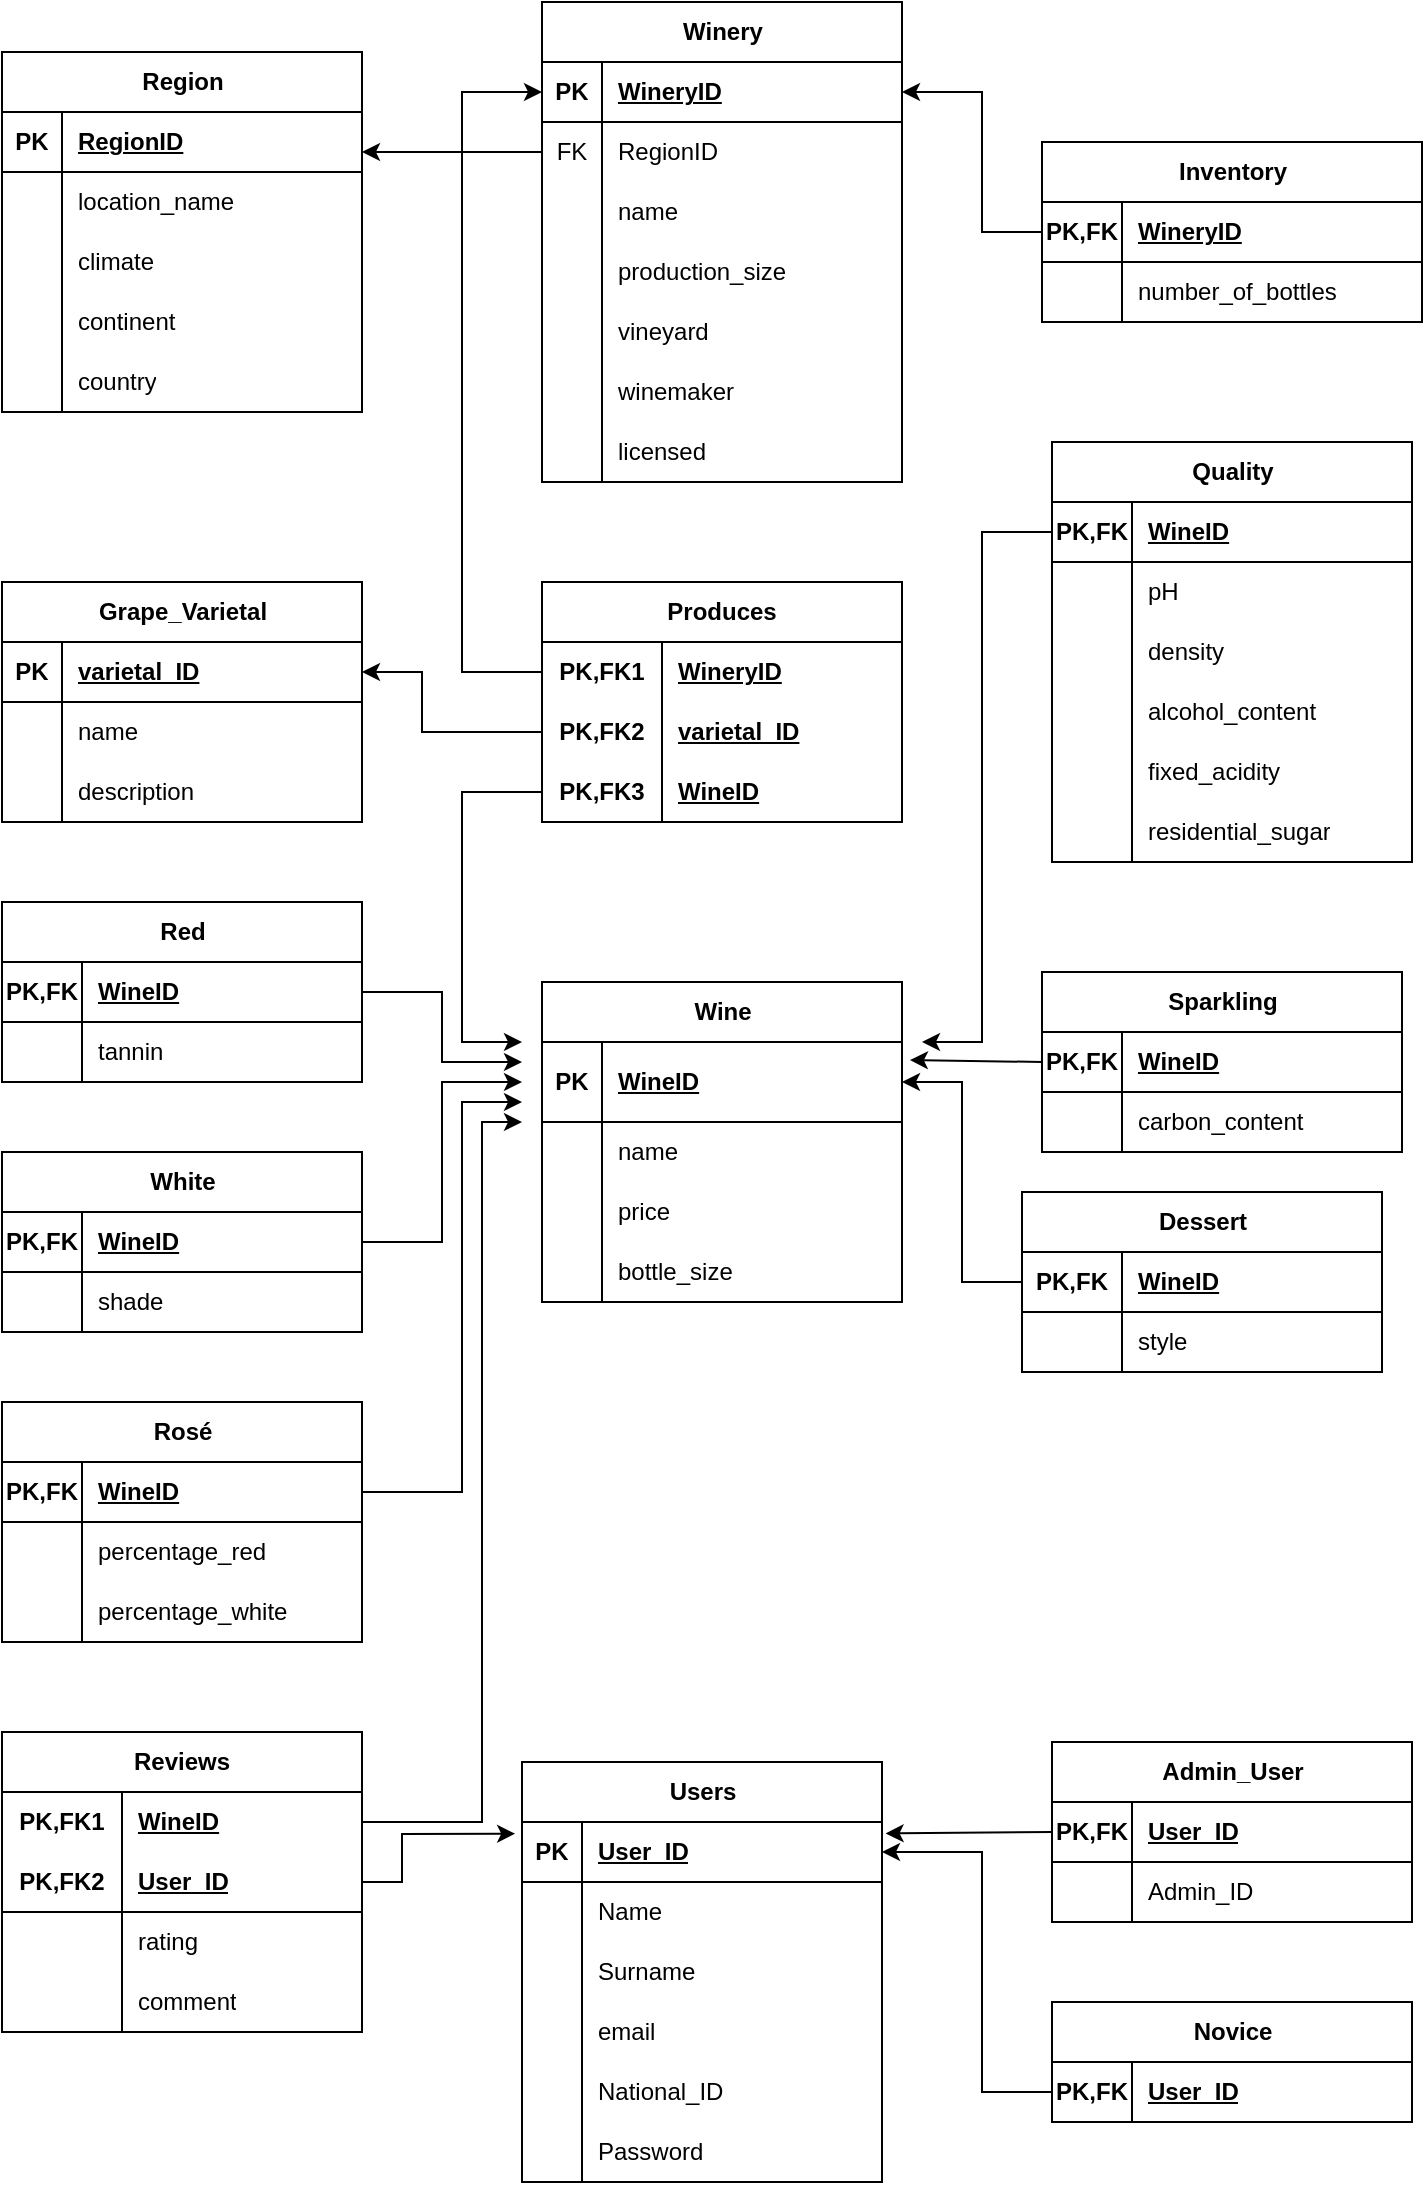 <mxfile version="21.3.7" type="device">
  <diagram name="Page-1" id="25AvIZIIiWWzD7l92mnx">
    <mxGraphModel dx="1222" dy="695" grid="1" gridSize="10" guides="1" tooltips="1" connect="1" arrows="1" fold="1" page="1" pageScale="1" pageWidth="827" pageHeight="1169" math="0" shadow="0">
      <root>
        <mxCell id="0" />
        <mxCell id="1" parent="0" />
        <mxCell id="siNWFmAEARpfzyFmkK95-1" value="Region" style="shape=table;startSize=30;container=1;collapsible=1;childLayout=tableLayout;fixedRows=1;rowLines=0;fontStyle=1;align=center;resizeLast=1;html=1;" parent="1" vertex="1">
          <mxGeometry x="100" y="35" width="180" height="180" as="geometry" />
        </mxCell>
        <mxCell id="siNWFmAEARpfzyFmkK95-2" value="" style="shape=tableRow;horizontal=0;startSize=0;swimlaneHead=0;swimlaneBody=0;fillColor=none;collapsible=0;dropTarget=0;points=[[0,0.5],[1,0.5]];portConstraint=eastwest;top=0;left=0;right=0;bottom=1;" parent="siNWFmAEARpfzyFmkK95-1" vertex="1">
          <mxGeometry y="30" width="180" height="30" as="geometry" />
        </mxCell>
        <mxCell id="siNWFmAEARpfzyFmkK95-3" value="PK" style="shape=partialRectangle;connectable=0;fillColor=none;top=0;left=0;bottom=0;right=0;fontStyle=1;overflow=hidden;whiteSpace=wrap;html=1;" parent="siNWFmAEARpfzyFmkK95-2" vertex="1">
          <mxGeometry width="30" height="30" as="geometry">
            <mxRectangle width="30" height="30" as="alternateBounds" />
          </mxGeometry>
        </mxCell>
        <mxCell id="siNWFmAEARpfzyFmkK95-4" value="RegionID" style="shape=partialRectangle;connectable=0;fillColor=none;top=0;left=0;bottom=0;right=0;align=left;spacingLeft=6;fontStyle=5;overflow=hidden;whiteSpace=wrap;html=1;" parent="siNWFmAEARpfzyFmkK95-2" vertex="1">
          <mxGeometry x="30" width="150" height="30" as="geometry">
            <mxRectangle width="150" height="30" as="alternateBounds" />
          </mxGeometry>
        </mxCell>
        <mxCell id="siNWFmAEARpfzyFmkK95-5" value="" style="shape=tableRow;horizontal=0;startSize=0;swimlaneHead=0;swimlaneBody=0;fillColor=none;collapsible=0;dropTarget=0;points=[[0,0.5],[1,0.5]];portConstraint=eastwest;top=0;left=0;right=0;bottom=0;" parent="siNWFmAEARpfzyFmkK95-1" vertex="1">
          <mxGeometry y="60" width="180" height="30" as="geometry" />
        </mxCell>
        <mxCell id="siNWFmAEARpfzyFmkK95-6" value="" style="shape=partialRectangle;connectable=0;fillColor=none;top=0;left=0;bottom=0;right=0;editable=1;overflow=hidden;whiteSpace=wrap;html=1;" parent="siNWFmAEARpfzyFmkK95-5" vertex="1">
          <mxGeometry width="30" height="30" as="geometry">
            <mxRectangle width="30" height="30" as="alternateBounds" />
          </mxGeometry>
        </mxCell>
        <mxCell id="siNWFmAEARpfzyFmkK95-7" value="location_name" style="shape=partialRectangle;connectable=0;fillColor=none;top=0;left=0;bottom=0;right=0;align=left;spacingLeft=6;overflow=hidden;whiteSpace=wrap;html=1;" parent="siNWFmAEARpfzyFmkK95-5" vertex="1">
          <mxGeometry x="30" width="150" height="30" as="geometry">
            <mxRectangle width="150" height="30" as="alternateBounds" />
          </mxGeometry>
        </mxCell>
        <mxCell id="siNWFmAEARpfzyFmkK95-8" value="" style="shape=tableRow;horizontal=0;startSize=0;swimlaneHead=0;swimlaneBody=0;fillColor=none;collapsible=0;dropTarget=0;points=[[0,0.5],[1,0.5]];portConstraint=eastwest;top=0;left=0;right=0;bottom=0;" parent="siNWFmAEARpfzyFmkK95-1" vertex="1">
          <mxGeometry y="90" width="180" height="30" as="geometry" />
        </mxCell>
        <mxCell id="siNWFmAEARpfzyFmkK95-9" value="" style="shape=partialRectangle;connectable=0;fillColor=none;top=0;left=0;bottom=0;right=0;editable=1;overflow=hidden;whiteSpace=wrap;html=1;" parent="siNWFmAEARpfzyFmkK95-8" vertex="1">
          <mxGeometry width="30" height="30" as="geometry">
            <mxRectangle width="30" height="30" as="alternateBounds" />
          </mxGeometry>
        </mxCell>
        <mxCell id="siNWFmAEARpfzyFmkK95-10" value="climate" style="shape=partialRectangle;connectable=0;fillColor=none;top=0;left=0;bottom=0;right=0;align=left;spacingLeft=6;overflow=hidden;whiteSpace=wrap;html=1;" parent="siNWFmAEARpfzyFmkK95-8" vertex="1">
          <mxGeometry x="30" width="150" height="30" as="geometry">
            <mxRectangle width="150" height="30" as="alternateBounds" />
          </mxGeometry>
        </mxCell>
        <mxCell id="siNWFmAEARpfzyFmkK95-11" value="" style="shape=tableRow;horizontal=0;startSize=0;swimlaneHead=0;swimlaneBody=0;fillColor=none;collapsible=0;dropTarget=0;points=[[0,0.5],[1,0.5]];portConstraint=eastwest;top=0;left=0;right=0;bottom=0;" parent="siNWFmAEARpfzyFmkK95-1" vertex="1">
          <mxGeometry y="120" width="180" height="30" as="geometry" />
        </mxCell>
        <mxCell id="siNWFmAEARpfzyFmkK95-12" value="" style="shape=partialRectangle;connectable=0;fillColor=none;top=0;left=0;bottom=0;right=0;editable=1;overflow=hidden;whiteSpace=wrap;html=1;" parent="siNWFmAEARpfzyFmkK95-11" vertex="1">
          <mxGeometry width="30" height="30" as="geometry">
            <mxRectangle width="30" height="30" as="alternateBounds" />
          </mxGeometry>
        </mxCell>
        <mxCell id="siNWFmAEARpfzyFmkK95-13" value="continent" style="shape=partialRectangle;connectable=0;fillColor=none;top=0;left=0;bottom=0;right=0;align=left;spacingLeft=6;overflow=hidden;whiteSpace=wrap;html=1;" parent="siNWFmAEARpfzyFmkK95-11" vertex="1">
          <mxGeometry x="30" width="150" height="30" as="geometry">
            <mxRectangle width="150" height="30" as="alternateBounds" />
          </mxGeometry>
        </mxCell>
        <mxCell id="siNWFmAEARpfzyFmkK95-14" value="" style="shape=tableRow;horizontal=0;startSize=0;swimlaneHead=0;swimlaneBody=0;fillColor=none;collapsible=0;dropTarget=0;points=[[0,0.5],[1,0.5]];portConstraint=eastwest;top=0;left=0;right=0;bottom=0;" parent="siNWFmAEARpfzyFmkK95-1" vertex="1">
          <mxGeometry y="150" width="180" height="30" as="geometry" />
        </mxCell>
        <mxCell id="siNWFmAEARpfzyFmkK95-15" value="" style="shape=partialRectangle;connectable=0;fillColor=none;top=0;left=0;bottom=0;right=0;editable=1;overflow=hidden;whiteSpace=wrap;html=1;" parent="siNWFmAEARpfzyFmkK95-14" vertex="1">
          <mxGeometry width="30" height="30" as="geometry">
            <mxRectangle width="30" height="30" as="alternateBounds" />
          </mxGeometry>
        </mxCell>
        <mxCell id="siNWFmAEARpfzyFmkK95-16" value="country" style="shape=partialRectangle;connectable=0;fillColor=none;top=0;left=0;bottom=0;right=0;align=left;spacingLeft=6;overflow=hidden;whiteSpace=wrap;html=1;" parent="siNWFmAEARpfzyFmkK95-14" vertex="1">
          <mxGeometry x="30" width="150" height="30" as="geometry">
            <mxRectangle width="150" height="30" as="alternateBounds" />
          </mxGeometry>
        </mxCell>
        <mxCell id="siNWFmAEARpfzyFmkK95-17" value="Winery" style="shape=table;startSize=30;container=1;collapsible=1;childLayout=tableLayout;fixedRows=1;rowLines=0;fontStyle=1;align=center;resizeLast=1;html=1;" parent="1" vertex="1">
          <mxGeometry x="370" y="10" width="180" height="240" as="geometry" />
        </mxCell>
        <mxCell id="siNWFmAEARpfzyFmkK95-18" value="" style="shape=tableRow;horizontal=0;startSize=0;swimlaneHead=0;swimlaneBody=0;fillColor=none;collapsible=0;dropTarget=0;points=[[0,0.5],[1,0.5]];portConstraint=eastwest;top=0;left=0;right=0;bottom=1;" parent="siNWFmAEARpfzyFmkK95-17" vertex="1">
          <mxGeometry y="30" width="180" height="30" as="geometry" />
        </mxCell>
        <mxCell id="siNWFmAEARpfzyFmkK95-19" value="PK" style="shape=partialRectangle;connectable=0;fillColor=none;top=0;left=0;bottom=0;right=0;fontStyle=1;overflow=hidden;whiteSpace=wrap;html=1;" parent="siNWFmAEARpfzyFmkK95-18" vertex="1">
          <mxGeometry width="30" height="30" as="geometry">
            <mxRectangle width="30" height="30" as="alternateBounds" />
          </mxGeometry>
        </mxCell>
        <mxCell id="siNWFmAEARpfzyFmkK95-20" value="WineryID" style="shape=partialRectangle;connectable=0;fillColor=none;top=0;left=0;bottom=0;right=0;align=left;spacingLeft=6;fontStyle=5;overflow=hidden;whiteSpace=wrap;html=1;" parent="siNWFmAEARpfzyFmkK95-18" vertex="1">
          <mxGeometry x="30" width="150" height="30" as="geometry">
            <mxRectangle width="150" height="30" as="alternateBounds" />
          </mxGeometry>
        </mxCell>
        <mxCell id="siNWFmAEARpfzyFmkK95-21" value="" style="shape=tableRow;horizontal=0;startSize=0;swimlaneHead=0;swimlaneBody=0;fillColor=none;collapsible=0;dropTarget=0;points=[[0,0.5],[1,0.5]];portConstraint=eastwest;top=0;left=0;right=0;bottom=0;" parent="siNWFmAEARpfzyFmkK95-17" vertex="1">
          <mxGeometry y="60" width="180" height="30" as="geometry" />
        </mxCell>
        <mxCell id="siNWFmAEARpfzyFmkK95-22" value="FK" style="shape=partialRectangle;connectable=0;fillColor=none;top=0;left=0;bottom=0;right=0;editable=1;overflow=hidden;whiteSpace=wrap;html=1;" parent="siNWFmAEARpfzyFmkK95-21" vertex="1">
          <mxGeometry width="30" height="30" as="geometry">
            <mxRectangle width="30" height="30" as="alternateBounds" />
          </mxGeometry>
        </mxCell>
        <mxCell id="siNWFmAEARpfzyFmkK95-23" value="RegionID" style="shape=partialRectangle;connectable=0;fillColor=none;top=0;left=0;bottom=0;right=0;align=left;spacingLeft=6;overflow=hidden;whiteSpace=wrap;html=1;" parent="siNWFmAEARpfzyFmkK95-21" vertex="1">
          <mxGeometry x="30" width="150" height="30" as="geometry">
            <mxRectangle width="150" height="30" as="alternateBounds" />
          </mxGeometry>
        </mxCell>
        <mxCell id="siNWFmAEARpfzyFmkK95-24" value="" style="shape=tableRow;horizontal=0;startSize=0;swimlaneHead=0;swimlaneBody=0;fillColor=none;collapsible=0;dropTarget=0;points=[[0,0.5],[1,0.5]];portConstraint=eastwest;top=0;left=0;right=0;bottom=0;" parent="siNWFmAEARpfzyFmkK95-17" vertex="1">
          <mxGeometry y="90" width="180" height="30" as="geometry" />
        </mxCell>
        <mxCell id="siNWFmAEARpfzyFmkK95-25" value="" style="shape=partialRectangle;connectable=0;fillColor=none;top=0;left=0;bottom=0;right=0;editable=1;overflow=hidden;whiteSpace=wrap;html=1;" parent="siNWFmAEARpfzyFmkK95-24" vertex="1">
          <mxGeometry width="30" height="30" as="geometry">
            <mxRectangle width="30" height="30" as="alternateBounds" />
          </mxGeometry>
        </mxCell>
        <mxCell id="siNWFmAEARpfzyFmkK95-26" value="name" style="shape=partialRectangle;connectable=0;fillColor=none;top=0;left=0;bottom=0;right=0;align=left;spacingLeft=6;overflow=hidden;whiteSpace=wrap;html=1;" parent="siNWFmAEARpfzyFmkK95-24" vertex="1">
          <mxGeometry x="30" width="150" height="30" as="geometry">
            <mxRectangle width="150" height="30" as="alternateBounds" />
          </mxGeometry>
        </mxCell>
        <mxCell id="siNWFmAEARpfzyFmkK95-27" value="" style="shape=tableRow;horizontal=0;startSize=0;swimlaneHead=0;swimlaneBody=0;fillColor=none;collapsible=0;dropTarget=0;points=[[0,0.5],[1,0.5]];portConstraint=eastwest;top=0;left=0;right=0;bottom=0;" parent="siNWFmAEARpfzyFmkK95-17" vertex="1">
          <mxGeometry y="120" width="180" height="30" as="geometry" />
        </mxCell>
        <mxCell id="siNWFmAEARpfzyFmkK95-28" value="" style="shape=partialRectangle;connectable=0;fillColor=none;top=0;left=0;bottom=0;right=0;editable=1;overflow=hidden;whiteSpace=wrap;html=1;" parent="siNWFmAEARpfzyFmkK95-27" vertex="1">
          <mxGeometry width="30" height="30" as="geometry">
            <mxRectangle width="30" height="30" as="alternateBounds" />
          </mxGeometry>
        </mxCell>
        <mxCell id="siNWFmAEARpfzyFmkK95-29" value="production_size" style="shape=partialRectangle;connectable=0;fillColor=none;top=0;left=0;bottom=0;right=0;align=left;spacingLeft=6;overflow=hidden;whiteSpace=wrap;html=1;" parent="siNWFmAEARpfzyFmkK95-27" vertex="1">
          <mxGeometry x="30" width="150" height="30" as="geometry">
            <mxRectangle width="150" height="30" as="alternateBounds" />
          </mxGeometry>
        </mxCell>
        <mxCell id="siNWFmAEARpfzyFmkK95-30" value="" style="shape=tableRow;horizontal=0;startSize=0;swimlaneHead=0;swimlaneBody=0;fillColor=none;collapsible=0;dropTarget=0;points=[[0,0.5],[1,0.5]];portConstraint=eastwest;top=0;left=0;right=0;bottom=0;" parent="siNWFmAEARpfzyFmkK95-17" vertex="1">
          <mxGeometry y="150" width="180" height="30" as="geometry" />
        </mxCell>
        <mxCell id="siNWFmAEARpfzyFmkK95-31" value="" style="shape=partialRectangle;connectable=0;fillColor=none;top=0;left=0;bottom=0;right=0;editable=1;overflow=hidden;whiteSpace=wrap;html=1;" parent="siNWFmAEARpfzyFmkK95-30" vertex="1">
          <mxGeometry width="30" height="30" as="geometry">
            <mxRectangle width="30" height="30" as="alternateBounds" />
          </mxGeometry>
        </mxCell>
        <mxCell id="siNWFmAEARpfzyFmkK95-32" value="vineyard" style="shape=partialRectangle;connectable=0;fillColor=none;top=0;left=0;bottom=0;right=0;align=left;spacingLeft=6;overflow=hidden;whiteSpace=wrap;html=1;" parent="siNWFmAEARpfzyFmkK95-30" vertex="1">
          <mxGeometry x="30" width="150" height="30" as="geometry">
            <mxRectangle width="150" height="30" as="alternateBounds" />
          </mxGeometry>
        </mxCell>
        <mxCell id="siNWFmAEARpfzyFmkK95-49" value="" style="shape=tableRow;horizontal=0;startSize=0;swimlaneHead=0;swimlaneBody=0;fillColor=none;collapsible=0;dropTarget=0;points=[[0,0.5],[1,0.5]];portConstraint=eastwest;top=0;left=0;right=0;bottom=0;" parent="siNWFmAEARpfzyFmkK95-17" vertex="1">
          <mxGeometry y="180" width="180" height="30" as="geometry" />
        </mxCell>
        <mxCell id="siNWFmAEARpfzyFmkK95-50" value="" style="shape=partialRectangle;connectable=0;fillColor=none;top=0;left=0;bottom=0;right=0;editable=1;overflow=hidden;whiteSpace=wrap;html=1;" parent="siNWFmAEARpfzyFmkK95-49" vertex="1">
          <mxGeometry width="30" height="30" as="geometry">
            <mxRectangle width="30" height="30" as="alternateBounds" />
          </mxGeometry>
        </mxCell>
        <mxCell id="siNWFmAEARpfzyFmkK95-51" value="winemaker" style="shape=partialRectangle;connectable=0;fillColor=none;top=0;left=0;bottom=0;right=0;align=left;spacingLeft=6;overflow=hidden;whiteSpace=wrap;html=1;" parent="siNWFmAEARpfzyFmkK95-49" vertex="1">
          <mxGeometry x="30" width="150" height="30" as="geometry">
            <mxRectangle width="150" height="30" as="alternateBounds" />
          </mxGeometry>
        </mxCell>
        <mxCell id="siNWFmAEARpfzyFmkK95-52" value="" style="shape=tableRow;horizontal=0;startSize=0;swimlaneHead=0;swimlaneBody=0;fillColor=none;collapsible=0;dropTarget=0;points=[[0,0.5],[1,0.5]];portConstraint=eastwest;top=0;left=0;right=0;bottom=0;" parent="siNWFmAEARpfzyFmkK95-17" vertex="1">
          <mxGeometry y="210" width="180" height="30" as="geometry" />
        </mxCell>
        <mxCell id="siNWFmAEARpfzyFmkK95-53" value="" style="shape=partialRectangle;connectable=0;fillColor=none;top=0;left=0;bottom=0;right=0;editable=1;overflow=hidden;whiteSpace=wrap;html=1;" parent="siNWFmAEARpfzyFmkK95-52" vertex="1">
          <mxGeometry width="30" height="30" as="geometry">
            <mxRectangle width="30" height="30" as="alternateBounds" />
          </mxGeometry>
        </mxCell>
        <mxCell id="siNWFmAEARpfzyFmkK95-54" value="licensed" style="shape=partialRectangle;connectable=0;fillColor=none;top=0;left=0;bottom=0;right=0;align=left;spacingLeft=6;overflow=hidden;whiteSpace=wrap;html=1;" parent="siNWFmAEARpfzyFmkK95-52" vertex="1">
          <mxGeometry x="30" width="150" height="30" as="geometry">
            <mxRectangle width="150" height="30" as="alternateBounds" />
          </mxGeometry>
        </mxCell>
        <mxCell id="siNWFmAEARpfzyFmkK95-58" value="Inventory" style="shape=table;startSize=30;container=1;collapsible=1;childLayout=tableLayout;fixedRows=1;rowLines=0;fontStyle=1;align=center;resizeLast=1;html=1;" parent="1" vertex="1">
          <mxGeometry x="620" y="80" width="190" height="90" as="geometry" />
        </mxCell>
        <mxCell id="siNWFmAEARpfzyFmkK95-59" value="" style="shape=tableRow;horizontal=0;startSize=0;swimlaneHead=0;swimlaneBody=0;fillColor=none;collapsible=0;dropTarget=0;points=[[0,0.5],[1,0.5]];portConstraint=eastwest;top=0;left=0;right=0;bottom=1;" parent="siNWFmAEARpfzyFmkK95-58" vertex="1">
          <mxGeometry y="30" width="190" height="30" as="geometry" />
        </mxCell>
        <mxCell id="siNWFmAEARpfzyFmkK95-60" value="PK,FK" style="shape=partialRectangle;connectable=0;fillColor=none;top=0;left=0;bottom=0;right=0;fontStyle=1;overflow=hidden;whiteSpace=wrap;html=1;" parent="siNWFmAEARpfzyFmkK95-59" vertex="1">
          <mxGeometry width="40" height="30" as="geometry">
            <mxRectangle width="40" height="30" as="alternateBounds" />
          </mxGeometry>
        </mxCell>
        <mxCell id="siNWFmAEARpfzyFmkK95-61" value="WineryID" style="shape=partialRectangle;connectable=0;fillColor=none;top=0;left=0;bottom=0;right=0;align=left;spacingLeft=6;fontStyle=5;overflow=hidden;whiteSpace=wrap;html=1;" parent="siNWFmAEARpfzyFmkK95-59" vertex="1">
          <mxGeometry x="40" width="150" height="30" as="geometry">
            <mxRectangle width="150" height="30" as="alternateBounds" />
          </mxGeometry>
        </mxCell>
        <mxCell id="siNWFmAEARpfzyFmkK95-62" value="" style="shape=tableRow;horizontal=0;startSize=0;swimlaneHead=0;swimlaneBody=0;fillColor=none;collapsible=0;dropTarget=0;points=[[0,0.5],[1,0.5]];portConstraint=eastwest;top=0;left=0;right=0;bottom=0;" parent="siNWFmAEARpfzyFmkK95-58" vertex="1">
          <mxGeometry y="60" width="190" height="30" as="geometry" />
        </mxCell>
        <mxCell id="siNWFmAEARpfzyFmkK95-63" value="" style="shape=partialRectangle;connectable=0;fillColor=none;top=0;left=0;bottom=0;right=0;editable=1;overflow=hidden;whiteSpace=wrap;html=1;" parent="siNWFmAEARpfzyFmkK95-62" vertex="1">
          <mxGeometry width="40" height="30" as="geometry">
            <mxRectangle width="40" height="30" as="alternateBounds" />
          </mxGeometry>
        </mxCell>
        <mxCell id="siNWFmAEARpfzyFmkK95-64" value="number_of_bottles" style="shape=partialRectangle;connectable=0;fillColor=none;top=0;left=0;bottom=0;right=0;align=left;spacingLeft=6;overflow=hidden;whiteSpace=wrap;html=1;" parent="siNWFmAEARpfzyFmkK95-62" vertex="1">
          <mxGeometry x="40" width="150" height="30" as="geometry">
            <mxRectangle width="150" height="30" as="alternateBounds" />
          </mxGeometry>
        </mxCell>
        <mxCell id="siNWFmAEARpfzyFmkK95-84" value="Wine" style="shape=table;startSize=30;container=1;collapsible=1;childLayout=tableLayout;fixedRows=1;rowLines=0;fontStyle=1;align=center;resizeLast=1;html=1;" parent="1" vertex="1">
          <mxGeometry x="370" y="500" width="180" height="160" as="geometry" />
        </mxCell>
        <mxCell id="siNWFmAEARpfzyFmkK95-85" value="" style="shape=tableRow;horizontal=0;startSize=0;swimlaneHead=0;swimlaneBody=0;fillColor=none;collapsible=0;dropTarget=0;points=[[0,0.5],[1,0.5]];portConstraint=eastwest;top=0;left=0;right=0;bottom=1;" parent="siNWFmAEARpfzyFmkK95-84" vertex="1">
          <mxGeometry y="30" width="180" height="40" as="geometry" />
        </mxCell>
        <mxCell id="siNWFmAEARpfzyFmkK95-86" value="PK" style="shape=partialRectangle;connectable=0;fillColor=none;top=0;left=0;bottom=0;right=0;fontStyle=1;overflow=hidden;whiteSpace=wrap;html=1;" parent="siNWFmAEARpfzyFmkK95-85" vertex="1">
          <mxGeometry width="30" height="40" as="geometry">
            <mxRectangle width="30" height="40" as="alternateBounds" />
          </mxGeometry>
        </mxCell>
        <mxCell id="siNWFmAEARpfzyFmkK95-87" value="WineID" style="shape=partialRectangle;connectable=0;fillColor=none;top=0;left=0;bottom=0;right=0;align=left;spacingLeft=6;fontStyle=5;overflow=hidden;whiteSpace=wrap;html=1;" parent="siNWFmAEARpfzyFmkK95-85" vertex="1">
          <mxGeometry x="30" width="150" height="40" as="geometry">
            <mxRectangle width="150" height="40" as="alternateBounds" />
          </mxGeometry>
        </mxCell>
        <mxCell id="siNWFmAEARpfzyFmkK95-91" value="" style="shape=tableRow;horizontal=0;startSize=0;swimlaneHead=0;swimlaneBody=0;fillColor=none;collapsible=0;dropTarget=0;points=[[0,0.5],[1,0.5]];portConstraint=eastwest;top=0;left=0;right=0;bottom=0;" parent="siNWFmAEARpfzyFmkK95-84" vertex="1">
          <mxGeometry y="70" width="180" height="30" as="geometry" />
        </mxCell>
        <mxCell id="siNWFmAEARpfzyFmkK95-92" value="" style="shape=partialRectangle;connectable=0;fillColor=none;top=0;left=0;bottom=0;right=0;editable=1;overflow=hidden;whiteSpace=wrap;html=1;" parent="siNWFmAEARpfzyFmkK95-91" vertex="1">
          <mxGeometry width="30" height="30" as="geometry">
            <mxRectangle width="30" height="30" as="alternateBounds" />
          </mxGeometry>
        </mxCell>
        <mxCell id="siNWFmAEARpfzyFmkK95-93" value="name" style="shape=partialRectangle;connectable=0;fillColor=none;top=0;left=0;bottom=0;right=0;align=left;spacingLeft=6;overflow=hidden;whiteSpace=wrap;html=1;" parent="siNWFmAEARpfzyFmkK95-91" vertex="1">
          <mxGeometry x="30" width="150" height="30" as="geometry">
            <mxRectangle width="150" height="30" as="alternateBounds" />
          </mxGeometry>
        </mxCell>
        <mxCell id="siNWFmAEARpfzyFmkK95-94" value="" style="shape=tableRow;horizontal=0;startSize=0;swimlaneHead=0;swimlaneBody=0;fillColor=none;collapsible=0;dropTarget=0;points=[[0,0.5],[1,0.5]];portConstraint=eastwest;top=0;left=0;right=0;bottom=0;" parent="siNWFmAEARpfzyFmkK95-84" vertex="1">
          <mxGeometry y="100" width="180" height="30" as="geometry" />
        </mxCell>
        <mxCell id="siNWFmAEARpfzyFmkK95-95" value="" style="shape=partialRectangle;connectable=0;fillColor=none;top=0;left=0;bottom=0;right=0;editable=1;overflow=hidden;whiteSpace=wrap;html=1;" parent="siNWFmAEARpfzyFmkK95-94" vertex="1">
          <mxGeometry width="30" height="30" as="geometry">
            <mxRectangle width="30" height="30" as="alternateBounds" />
          </mxGeometry>
        </mxCell>
        <mxCell id="siNWFmAEARpfzyFmkK95-96" value="price" style="shape=partialRectangle;connectable=0;fillColor=none;top=0;left=0;bottom=0;right=0;align=left;spacingLeft=6;overflow=hidden;whiteSpace=wrap;html=1;" parent="siNWFmAEARpfzyFmkK95-94" vertex="1">
          <mxGeometry x="30" width="150" height="30" as="geometry">
            <mxRectangle width="150" height="30" as="alternateBounds" />
          </mxGeometry>
        </mxCell>
        <mxCell id="siNWFmAEARpfzyFmkK95-97" value="" style="shape=tableRow;horizontal=0;startSize=0;swimlaneHead=0;swimlaneBody=0;fillColor=none;collapsible=0;dropTarget=0;points=[[0,0.5],[1,0.5]];portConstraint=eastwest;top=0;left=0;right=0;bottom=0;" parent="siNWFmAEARpfzyFmkK95-84" vertex="1">
          <mxGeometry y="130" width="180" height="30" as="geometry" />
        </mxCell>
        <mxCell id="siNWFmAEARpfzyFmkK95-98" value="" style="shape=partialRectangle;connectable=0;fillColor=none;top=0;left=0;bottom=0;right=0;editable=1;overflow=hidden;whiteSpace=wrap;html=1;" parent="siNWFmAEARpfzyFmkK95-97" vertex="1">
          <mxGeometry width="30" height="30" as="geometry">
            <mxRectangle width="30" height="30" as="alternateBounds" />
          </mxGeometry>
        </mxCell>
        <mxCell id="siNWFmAEARpfzyFmkK95-99" value="bottle_size" style="shape=partialRectangle;connectable=0;fillColor=none;top=0;left=0;bottom=0;right=0;align=left;spacingLeft=6;overflow=hidden;whiteSpace=wrap;html=1;" parent="siNWFmAEARpfzyFmkK95-97" vertex="1">
          <mxGeometry x="30" width="150" height="30" as="geometry">
            <mxRectangle width="150" height="30" as="alternateBounds" />
          </mxGeometry>
        </mxCell>
        <mxCell id="siNWFmAEARpfzyFmkK95-103" value="Grape_Varietal" style="shape=table;startSize=30;container=1;collapsible=1;childLayout=tableLayout;fixedRows=1;rowLines=0;fontStyle=1;align=center;resizeLast=1;html=1;" parent="1" vertex="1">
          <mxGeometry x="100" y="300" width="180" height="120" as="geometry" />
        </mxCell>
        <mxCell id="siNWFmAEARpfzyFmkK95-104" value="" style="shape=tableRow;horizontal=0;startSize=0;swimlaneHead=0;swimlaneBody=0;fillColor=none;collapsible=0;dropTarget=0;points=[[0,0.5],[1,0.5]];portConstraint=eastwest;top=0;left=0;right=0;bottom=1;" parent="siNWFmAEARpfzyFmkK95-103" vertex="1">
          <mxGeometry y="30" width="180" height="30" as="geometry" />
        </mxCell>
        <mxCell id="siNWFmAEARpfzyFmkK95-105" value="PK" style="shape=partialRectangle;connectable=0;fillColor=none;top=0;left=0;bottom=0;right=0;fontStyle=1;overflow=hidden;whiteSpace=wrap;html=1;" parent="siNWFmAEARpfzyFmkK95-104" vertex="1">
          <mxGeometry width="30" height="30" as="geometry">
            <mxRectangle width="30" height="30" as="alternateBounds" />
          </mxGeometry>
        </mxCell>
        <mxCell id="siNWFmAEARpfzyFmkK95-106" value="varietal_ID" style="shape=partialRectangle;connectable=0;fillColor=none;top=0;left=0;bottom=0;right=0;align=left;spacingLeft=6;fontStyle=5;overflow=hidden;whiteSpace=wrap;html=1;" parent="siNWFmAEARpfzyFmkK95-104" vertex="1">
          <mxGeometry x="30" width="150" height="30" as="geometry">
            <mxRectangle width="150" height="30" as="alternateBounds" />
          </mxGeometry>
        </mxCell>
        <mxCell id="siNWFmAEARpfzyFmkK95-107" value="" style="shape=tableRow;horizontal=0;startSize=0;swimlaneHead=0;swimlaneBody=0;fillColor=none;collapsible=0;dropTarget=0;points=[[0,0.5],[1,0.5]];portConstraint=eastwest;top=0;left=0;right=0;bottom=0;" parent="siNWFmAEARpfzyFmkK95-103" vertex="1">
          <mxGeometry y="60" width="180" height="30" as="geometry" />
        </mxCell>
        <mxCell id="siNWFmAEARpfzyFmkK95-108" value="" style="shape=partialRectangle;connectable=0;fillColor=none;top=0;left=0;bottom=0;right=0;editable=1;overflow=hidden;whiteSpace=wrap;html=1;" parent="siNWFmAEARpfzyFmkK95-107" vertex="1">
          <mxGeometry width="30" height="30" as="geometry">
            <mxRectangle width="30" height="30" as="alternateBounds" />
          </mxGeometry>
        </mxCell>
        <mxCell id="siNWFmAEARpfzyFmkK95-109" value="name" style="shape=partialRectangle;connectable=0;fillColor=none;top=0;left=0;bottom=0;right=0;align=left;spacingLeft=6;overflow=hidden;whiteSpace=wrap;html=1;" parent="siNWFmAEARpfzyFmkK95-107" vertex="1">
          <mxGeometry x="30" width="150" height="30" as="geometry">
            <mxRectangle width="150" height="30" as="alternateBounds" />
          </mxGeometry>
        </mxCell>
        <mxCell id="siNWFmAEARpfzyFmkK95-110" value="" style="shape=tableRow;horizontal=0;startSize=0;swimlaneHead=0;swimlaneBody=0;fillColor=none;collapsible=0;dropTarget=0;points=[[0,0.5],[1,0.5]];portConstraint=eastwest;top=0;left=0;right=0;bottom=0;" parent="siNWFmAEARpfzyFmkK95-103" vertex="1">
          <mxGeometry y="90" width="180" height="30" as="geometry" />
        </mxCell>
        <mxCell id="siNWFmAEARpfzyFmkK95-111" value="" style="shape=partialRectangle;connectable=0;fillColor=none;top=0;left=0;bottom=0;right=0;editable=1;overflow=hidden;whiteSpace=wrap;html=1;" parent="siNWFmAEARpfzyFmkK95-110" vertex="1">
          <mxGeometry width="30" height="30" as="geometry">
            <mxRectangle width="30" height="30" as="alternateBounds" />
          </mxGeometry>
        </mxCell>
        <mxCell id="siNWFmAEARpfzyFmkK95-112" value="description" style="shape=partialRectangle;connectable=0;fillColor=none;top=0;left=0;bottom=0;right=0;align=left;spacingLeft=6;overflow=hidden;whiteSpace=wrap;html=1;" parent="siNWFmAEARpfzyFmkK95-110" vertex="1">
          <mxGeometry x="30" width="150" height="30" as="geometry">
            <mxRectangle width="150" height="30" as="alternateBounds" />
          </mxGeometry>
        </mxCell>
        <mxCell id="siNWFmAEARpfzyFmkK95-116" value="Quality" style="shape=table;startSize=30;container=1;collapsible=1;childLayout=tableLayout;fixedRows=1;rowLines=0;fontStyle=1;align=center;resizeLast=1;html=1;" parent="1" vertex="1">
          <mxGeometry x="625" y="230" width="180" height="210" as="geometry" />
        </mxCell>
        <mxCell id="siNWFmAEARpfzyFmkK95-117" value="" style="shape=tableRow;horizontal=0;startSize=0;swimlaneHead=0;swimlaneBody=0;fillColor=none;collapsible=0;dropTarget=0;points=[[0,0.5],[1,0.5]];portConstraint=eastwest;top=0;left=0;right=0;bottom=1;" parent="siNWFmAEARpfzyFmkK95-116" vertex="1">
          <mxGeometry y="30" width="180" height="30" as="geometry" />
        </mxCell>
        <mxCell id="siNWFmAEARpfzyFmkK95-118" value="PK,FK" style="shape=partialRectangle;connectable=0;fillColor=none;top=0;left=0;bottom=0;right=0;fontStyle=1;overflow=hidden;whiteSpace=wrap;html=1;" parent="siNWFmAEARpfzyFmkK95-117" vertex="1">
          <mxGeometry width="40" height="30" as="geometry">
            <mxRectangle width="40" height="30" as="alternateBounds" />
          </mxGeometry>
        </mxCell>
        <mxCell id="siNWFmAEARpfzyFmkK95-119" value="WineID" style="shape=partialRectangle;connectable=0;fillColor=none;top=0;left=0;bottom=0;right=0;align=left;spacingLeft=6;fontStyle=5;overflow=hidden;whiteSpace=wrap;html=1;" parent="siNWFmAEARpfzyFmkK95-117" vertex="1">
          <mxGeometry x="40" width="140" height="30" as="geometry">
            <mxRectangle width="140" height="30" as="alternateBounds" />
          </mxGeometry>
        </mxCell>
        <mxCell id="siNWFmAEARpfzyFmkK95-120" value="" style="shape=tableRow;horizontal=0;startSize=0;swimlaneHead=0;swimlaneBody=0;fillColor=none;collapsible=0;dropTarget=0;points=[[0,0.5],[1,0.5]];portConstraint=eastwest;top=0;left=0;right=0;bottom=0;" parent="siNWFmAEARpfzyFmkK95-116" vertex="1">
          <mxGeometry y="60" width="180" height="30" as="geometry" />
        </mxCell>
        <mxCell id="siNWFmAEARpfzyFmkK95-121" value="" style="shape=partialRectangle;connectable=0;fillColor=none;top=0;left=0;bottom=0;right=0;editable=1;overflow=hidden;whiteSpace=wrap;html=1;" parent="siNWFmAEARpfzyFmkK95-120" vertex="1">
          <mxGeometry width="40" height="30" as="geometry">
            <mxRectangle width="40" height="30" as="alternateBounds" />
          </mxGeometry>
        </mxCell>
        <mxCell id="siNWFmAEARpfzyFmkK95-122" value="pH" style="shape=partialRectangle;connectable=0;fillColor=none;top=0;left=0;bottom=0;right=0;align=left;spacingLeft=6;overflow=hidden;whiteSpace=wrap;html=1;" parent="siNWFmAEARpfzyFmkK95-120" vertex="1">
          <mxGeometry x="40" width="140" height="30" as="geometry">
            <mxRectangle width="140" height="30" as="alternateBounds" />
          </mxGeometry>
        </mxCell>
        <mxCell id="siNWFmAEARpfzyFmkK95-123" value="" style="shape=tableRow;horizontal=0;startSize=0;swimlaneHead=0;swimlaneBody=0;fillColor=none;collapsible=0;dropTarget=0;points=[[0,0.5],[1,0.5]];portConstraint=eastwest;top=0;left=0;right=0;bottom=0;" parent="siNWFmAEARpfzyFmkK95-116" vertex="1">
          <mxGeometry y="90" width="180" height="30" as="geometry" />
        </mxCell>
        <mxCell id="siNWFmAEARpfzyFmkK95-124" value="" style="shape=partialRectangle;connectable=0;fillColor=none;top=0;left=0;bottom=0;right=0;editable=1;overflow=hidden;whiteSpace=wrap;html=1;" parent="siNWFmAEARpfzyFmkK95-123" vertex="1">
          <mxGeometry width="40" height="30" as="geometry">
            <mxRectangle width="40" height="30" as="alternateBounds" />
          </mxGeometry>
        </mxCell>
        <mxCell id="siNWFmAEARpfzyFmkK95-125" value="density" style="shape=partialRectangle;connectable=0;fillColor=none;top=0;left=0;bottom=0;right=0;align=left;spacingLeft=6;overflow=hidden;whiteSpace=wrap;html=1;" parent="siNWFmAEARpfzyFmkK95-123" vertex="1">
          <mxGeometry x="40" width="140" height="30" as="geometry">
            <mxRectangle width="140" height="30" as="alternateBounds" />
          </mxGeometry>
        </mxCell>
        <mxCell id="siNWFmAEARpfzyFmkK95-126" value="" style="shape=tableRow;horizontal=0;startSize=0;swimlaneHead=0;swimlaneBody=0;fillColor=none;collapsible=0;dropTarget=0;points=[[0,0.5],[1,0.5]];portConstraint=eastwest;top=0;left=0;right=0;bottom=0;" parent="siNWFmAEARpfzyFmkK95-116" vertex="1">
          <mxGeometry y="120" width="180" height="30" as="geometry" />
        </mxCell>
        <mxCell id="siNWFmAEARpfzyFmkK95-127" value="" style="shape=partialRectangle;connectable=0;fillColor=none;top=0;left=0;bottom=0;right=0;editable=1;overflow=hidden;whiteSpace=wrap;html=1;" parent="siNWFmAEARpfzyFmkK95-126" vertex="1">
          <mxGeometry width="40" height="30" as="geometry">
            <mxRectangle width="40" height="30" as="alternateBounds" />
          </mxGeometry>
        </mxCell>
        <mxCell id="siNWFmAEARpfzyFmkK95-128" value="alcohol_content" style="shape=partialRectangle;connectable=0;fillColor=none;top=0;left=0;bottom=0;right=0;align=left;spacingLeft=6;overflow=hidden;whiteSpace=wrap;html=1;" parent="siNWFmAEARpfzyFmkK95-126" vertex="1">
          <mxGeometry x="40" width="140" height="30" as="geometry">
            <mxRectangle width="140" height="30" as="alternateBounds" />
          </mxGeometry>
        </mxCell>
        <mxCell id="siNWFmAEARpfzyFmkK95-129" value="" style="shape=tableRow;horizontal=0;startSize=0;swimlaneHead=0;swimlaneBody=0;fillColor=none;collapsible=0;dropTarget=0;points=[[0,0.5],[1,0.5]];portConstraint=eastwest;top=0;left=0;right=0;bottom=0;" parent="siNWFmAEARpfzyFmkK95-116" vertex="1">
          <mxGeometry y="150" width="180" height="30" as="geometry" />
        </mxCell>
        <mxCell id="siNWFmAEARpfzyFmkK95-130" value="" style="shape=partialRectangle;connectable=0;fillColor=none;top=0;left=0;bottom=0;right=0;editable=1;overflow=hidden;whiteSpace=wrap;html=1;" parent="siNWFmAEARpfzyFmkK95-129" vertex="1">
          <mxGeometry width="40" height="30" as="geometry">
            <mxRectangle width="40" height="30" as="alternateBounds" />
          </mxGeometry>
        </mxCell>
        <mxCell id="siNWFmAEARpfzyFmkK95-131" value="fixed_acidity" style="shape=partialRectangle;connectable=0;fillColor=none;top=0;left=0;bottom=0;right=0;align=left;spacingLeft=6;overflow=hidden;whiteSpace=wrap;html=1;" parent="siNWFmAEARpfzyFmkK95-129" vertex="1">
          <mxGeometry x="40" width="140" height="30" as="geometry">
            <mxRectangle width="140" height="30" as="alternateBounds" />
          </mxGeometry>
        </mxCell>
        <mxCell id="siNWFmAEARpfzyFmkK95-148" value="" style="shape=tableRow;horizontal=0;startSize=0;swimlaneHead=0;swimlaneBody=0;fillColor=none;collapsible=0;dropTarget=0;points=[[0,0.5],[1,0.5]];portConstraint=eastwest;top=0;left=0;right=0;bottom=0;" parent="siNWFmAEARpfzyFmkK95-116" vertex="1">
          <mxGeometry y="180" width="180" height="30" as="geometry" />
        </mxCell>
        <mxCell id="siNWFmAEARpfzyFmkK95-149" value="" style="shape=partialRectangle;connectable=0;fillColor=none;top=0;left=0;bottom=0;right=0;editable=1;overflow=hidden;whiteSpace=wrap;html=1;" parent="siNWFmAEARpfzyFmkK95-148" vertex="1">
          <mxGeometry width="40" height="30" as="geometry">
            <mxRectangle width="40" height="30" as="alternateBounds" />
          </mxGeometry>
        </mxCell>
        <mxCell id="siNWFmAEARpfzyFmkK95-150" value="residential_sugar" style="shape=partialRectangle;connectable=0;fillColor=none;top=0;left=0;bottom=0;right=0;align=left;spacingLeft=6;overflow=hidden;whiteSpace=wrap;html=1;" parent="siNWFmAEARpfzyFmkK95-148" vertex="1">
          <mxGeometry x="40" width="140" height="30" as="geometry">
            <mxRectangle width="140" height="30" as="alternateBounds" />
          </mxGeometry>
        </mxCell>
        <mxCell id="siNWFmAEARpfzyFmkK95-154" value="Users" style="shape=table;startSize=30;container=1;collapsible=1;childLayout=tableLayout;fixedRows=1;rowLines=0;fontStyle=1;align=center;resizeLast=1;html=1;" parent="1" vertex="1">
          <mxGeometry x="360" y="890" width="180" height="210" as="geometry" />
        </mxCell>
        <mxCell id="siNWFmAEARpfzyFmkK95-155" value="" style="shape=tableRow;horizontal=0;startSize=0;swimlaneHead=0;swimlaneBody=0;fillColor=none;collapsible=0;dropTarget=0;points=[[0,0.5],[1,0.5]];portConstraint=eastwest;top=0;left=0;right=0;bottom=1;" parent="siNWFmAEARpfzyFmkK95-154" vertex="1">
          <mxGeometry y="30" width="180" height="30" as="geometry" />
        </mxCell>
        <mxCell id="siNWFmAEARpfzyFmkK95-156" value="PK" style="shape=partialRectangle;connectable=0;fillColor=none;top=0;left=0;bottom=0;right=0;fontStyle=1;overflow=hidden;whiteSpace=wrap;html=1;" parent="siNWFmAEARpfzyFmkK95-155" vertex="1">
          <mxGeometry width="30" height="30" as="geometry">
            <mxRectangle width="30" height="30" as="alternateBounds" />
          </mxGeometry>
        </mxCell>
        <mxCell id="siNWFmAEARpfzyFmkK95-157" value="User_ID" style="shape=partialRectangle;connectable=0;fillColor=none;top=0;left=0;bottom=0;right=0;align=left;spacingLeft=6;fontStyle=5;overflow=hidden;whiteSpace=wrap;html=1;" parent="siNWFmAEARpfzyFmkK95-155" vertex="1">
          <mxGeometry x="30" width="150" height="30" as="geometry">
            <mxRectangle width="150" height="30" as="alternateBounds" />
          </mxGeometry>
        </mxCell>
        <mxCell id="siNWFmAEARpfzyFmkK95-158" value="" style="shape=tableRow;horizontal=0;startSize=0;swimlaneHead=0;swimlaneBody=0;fillColor=none;collapsible=0;dropTarget=0;points=[[0,0.5],[1,0.5]];portConstraint=eastwest;top=0;left=0;right=0;bottom=0;" parent="siNWFmAEARpfzyFmkK95-154" vertex="1">
          <mxGeometry y="60" width="180" height="30" as="geometry" />
        </mxCell>
        <mxCell id="siNWFmAEARpfzyFmkK95-159" value="" style="shape=partialRectangle;connectable=0;fillColor=none;top=0;left=0;bottom=0;right=0;editable=1;overflow=hidden;whiteSpace=wrap;html=1;" parent="siNWFmAEARpfzyFmkK95-158" vertex="1">
          <mxGeometry width="30" height="30" as="geometry">
            <mxRectangle width="30" height="30" as="alternateBounds" />
          </mxGeometry>
        </mxCell>
        <mxCell id="siNWFmAEARpfzyFmkK95-160" value="Name" style="shape=partialRectangle;connectable=0;fillColor=none;top=0;left=0;bottom=0;right=0;align=left;spacingLeft=6;overflow=hidden;whiteSpace=wrap;html=1;" parent="siNWFmAEARpfzyFmkK95-158" vertex="1">
          <mxGeometry x="30" width="150" height="30" as="geometry">
            <mxRectangle width="150" height="30" as="alternateBounds" />
          </mxGeometry>
        </mxCell>
        <mxCell id="siNWFmAEARpfzyFmkK95-161" value="" style="shape=tableRow;horizontal=0;startSize=0;swimlaneHead=0;swimlaneBody=0;fillColor=none;collapsible=0;dropTarget=0;points=[[0,0.5],[1,0.5]];portConstraint=eastwest;top=0;left=0;right=0;bottom=0;" parent="siNWFmAEARpfzyFmkK95-154" vertex="1">
          <mxGeometry y="90" width="180" height="30" as="geometry" />
        </mxCell>
        <mxCell id="siNWFmAEARpfzyFmkK95-162" value="" style="shape=partialRectangle;connectable=0;fillColor=none;top=0;left=0;bottom=0;right=0;editable=1;overflow=hidden;whiteSpace=wrap;html=1;" parent="siNWFmAEARpfzyFmkK95-161" vertex="1">
          <mxGeometry width="30" height="30" as="geometry">
            <mxRectangle width="30" height="30" as="alternateBounds" />
          </mxGeometry>
        </mxCell>
        <mxCell id="siNWFmAEARpfzyFmkK95-163" value="Surname" style="shape=partialRectangle;connectable=0;fillColor=none;top=0;left=0;bottom=0;right=0;align=left;spacingLeft=6;overflow=hidden;whiteSpace=wrap;html=1;" parent="siNWFmAEARpfzyFmkK95-161" vertex="1">
          <mxGeometry x="30" width="150" height="30" as="geometry">
            <mxRectangle width="150" height="30" as="alternateBounds" />
          </mxGeometry>
        </mxCell>
        <mxCell id="siNWFmAEARpfzyFmkK95-353" value="" style="shape=tableRow;horizontal=0;startSize=0;swimlaneHead=0;swimlaneBody=0;fillColor=none;collapsible=0;dropTarget=0;points=[[0,0.5],[1,0.5]];portConstraint=eastwest;top=0;left=0;right=0;bottom=0;" parent="siNWFmAEARpfzyFmkK95-154" vertex="1">
          <mxGeometry y="120" width="180" height="30" as="geometry" />
        </mxCell>
        <mxCell id="siNWFmAEARpfzyFmkK95-354" value="" style="shape=partialRectangle;connectable=0;fillColor=none;top=0;left=0;bottom=0;right=0;editable=1;overflow=hidden;whiteSpace=wrap;html=1;" parent="siNWFmAEARpfzyFmkK95-353" vertex="1">
          <mxGeometry width="30" height="30" as="geometry">
            <mxRectangle width="30" height="30" as="alternateBounds" />
          </mxGeometry>
        </mxCell>
        <mxCell id="siNWFmAEARpfzyFmkK95-355" value="email" style="shape=partialRectangle;connectable=0;fillColor=none;top=0;left=0;bottom=0;right=0;align=left;spacingLeft=6;overflow=hidden;whiteSpace=wrap;html=1;" parent="siNWFmAEARpfzyFmkK95-353" vertex="1">
          <mxGeometry x="30" width="150" height="30" as="geometry">
            <mxRectangle width="150" height="30" as="alternateBounds" />
          </mxGeometry>
        </mxCell>
        <mxCell id="eFpAEBBzcB-MszwR22Qc-1" value="" style="shape=tableRow;horizontal=0;startSize=0;swimlaneHead=0;swimlaneBody=0;fillColor=none;collapsible=0;dropTarget=0;points=[[0,0.5],[1,0.5]];portConstraint=eastwest;top=0;left=0;right=0;bottom=0;" parent="siNWFmAEARpfzyFmkK95-154" vertex="1">
          <mxGeometry y="150" width="180" height="30" as="geometry" />
        </mxCell>
        <mxCell id="eFpAEBBzcB-MszwR22Qc-2" value="" style="shape=partialRectangle;connectable=0;fillColor=none;top=0;left=0;bottom=0;right=0;editable=1;overflow=hidden;whiteSpace=wrap;html=1;" parent="eFpAEBBzcB-MszwR22Qc-1" vertex="1">
          <mxGeometry width="30" height="30" as="geometry">
            <mxRectangle width="30" height="30" as="alternateBounds" />
          </mxGeometry>
        </mxCell>
        <mxCell id="eFpAEBBzcB-MszwR22Qc-3" value="National_ID" style="shape=partialRectangle;connectable=0;fillColor=none;top=0;left=0;bottom=0;right=0;align=left;spacingLeft=6;overflow=hidden;whiteSpace=wrap;html=1;" parent="eFpAEBBzcB-MszwR22Qc-1" vertex="1">
          <mxGeometry x="30" width="150" height="30" as="geometry">
            <mxRectangle width="150" height="30" as="alternateBounds" />
          </mxGeometry>
        </mxCell>
        <mxCell id="eFpAEBBzcB-MszwR22Qc-4" value="" style="shape=tableRow;horizontal=0;startSize=0;swimlaneHead=0;swimlaneBody=0;fillColor=none;collapsible=0;dropTarget=0;points=[[0,0.5],[1,0.5]];portConstraint=eastwest;top=0;left=0;right=0;bottom=0;" parent="siNWFmAEARpfzyFmkK95-154" vertex="1">
          <mxGeometry y="180" width="180" height="30" as="geometry" />
        </mxCell>
        <mxCell id="eFpAEBBzcB-MszwR22Qc-5" value="" style="shape=partialRectangle;connectable=0;fillColor=none;top=0;left=0;bottom=0;right=0;editable=1;overflow=hidden;whiteSpace=wrap;html=1;" parent="eFpAEBBzcB-MszwR22Qc-4" vertex="1">
          <mxGeometry width="30" height="30" as="geometry">
            <mxRectangle width="30" height="30" as="alternateBounds" />
          </mxGeometry>
        </mxCell>
        <mxCell id="eFpAEBBzcB-MszwR22Qc-6" value="Password" style="shape=partialRectangle;connectable=0;fillColor=none;top=0;left=0;bottom=0;right=0;align=left;spacingLeft=6;overflow=hidden;whiteSpace=wrap;html=1;" parent="eFpAEBBzcB-MszwR22Qc-4" vertex="1">
          <mxGeometry x="30" width="150" height="30" as="geometry">
            <mxRectangle width="150" height="30" as="alternateBounds" />
          </mxGeometry>
        </mxCell>
        <mxCell id="siNWFmAEARpfzyFmkK95-206" value="Reviews" style="shape=table;startSize=30;container=1;collapsible=1;childLayout=tableLayout;fixedRows=1;rowLines=0;fontStyle=1;align=center;resizeLast=1;html=1;whiteSpace=wrap;" parent="1" vertex="1">
          <mxGeometry x="100" y="875" width="180" height="150" as="geometry" />
        </mxCell>
        <mxCell id="siNWFmAEARpfzyFmkK95-207" value="" style="shape=tableRow;horizontal=0;startSize=0;swimlaneHead=0;swimlaneBody=0;fillColor=none;collapsible=0;dropTarget=0;points=[[0,0.5],[1,0.5]];portConstraint=eastwest;top=0;left=0;right=0;bottom=0;html=1;" parent="siNWFmAEARpfzyFmkK95-206" vertex="1">
          <mxGeometry y="30" width="180" height="30" as="geometry" />
        </mxCell>
        <mxCell id="siNWFmAEARpfzyFmkK95-208" value="PK,FK1" style="shape=partialRectangle;connectable=0;fillColor=none;top=0;left=0;bottom=0;right=0;fontStyle=1;overflow=hidden;html=1;whiteSpace=wrap;" parent="siNWFmAEARpfzyFmkK95-207" vertex="1">
          <mxGeometry width="60" height="30" as="geometry">
            <mxRectangle width="60" height="30" as="alternateBounds" />
          </mxGeometry>
        </mxCell>
        <mxCell id="siNWFmAEARpfzyFmkK95-209" value="WineID" style="shape=partialRectangle;connectable=0;fillColor=none;top=0;left=0;bottom=0;right=0;align=left;spacingLeft=6;fontStyle=5;overflow=hidden;html=1;whiteSpace=wrap;" parent="siNWFmAEARpfzyFmkK95-207" vertex="1">
          <mxGeometry x="60" width="120" height="30" as="geometry">
            <mxRectangle width="120" height="30" as="alternateBounds" />
          </mxGeometry>
        </mxCell>
        <mxCell id="siNWFmAEARpfzyFmkK95-210" value="" style="shape=tableRow;horizontal=0;startSize=0;swimlaneHead=0;swimlaneBody=0;fillColor=none;collapsible=0;dropTarget=0;points=[[0,0.5],[1,0.5]];portConstraint=eastwest;top=0;left=0;right=0;bottom=1;html=1;" parent="siNWFmAEARpfzyFmkK95-206" vertex="1">
          <mxGeometry y="60" width="180" height="30" as="geometry" />
        </mxCell>
        <mxCell id="siNWFmAEARpfzyFmkK95-211" value="PK,FK2" style="shape=partialRectangle;connectable=0;fillColor=none;top=0;left=0;bottom=0;right=0;fontStyle=1;overflow=hidden;html=1;whiteSpace=wrap;" parent="siNWFmAEARpfzyFmkK95-210" vertex="1">
          <mxGeometry width="60" height="30" as="geometry">
            <mxRectangle width="60" height="30" as="alternateBounds" />
          </mxGeometry>
        </mxCell>
        <mxCell id="siNWFmAEARpfzyFmkK95-212" value="User_ID" style="shape=partialRectangle;connectable=0;fillColor=none;top=0;left=0;bottom=0;right=0;align=left;spacingLeft=6;fontStyle=5;overflow=hidden;html=1;whiteSpace=wrap;" parent="siNWFmAEARpfzyFmkK95-210" vertex="1">
          <mxGeometry x="60" width="120" height="30" as="geometry">
            <mxRectangle width="120" height="30" as="alternateBounds" />
          </mxGeometry>
        </mxCell>
        <mxCell id="siNWFmAEARpfzyFmkK95-213" value="" style="shape=tableRow;horizontal=0;startSize=0;swimlaneHead=0;swimlaneBody=0;fillColor=none;collapsible=0;dropTarget=0;points=[[0,0.5],[1,0.5]];portConstraint=eastwest;top=0;left=0;right=0;bottom=0;html=1;" parent="siNWFmAEARpfzyFmkK95-206" vertex="1">
          <mxGeometry y="90" width="180" height="30" as="geometry" />
        </mxCell>
        <mxCell id="siNWFmAEARpfzyFmkK95-214" value="" style="shape=partialRectangle;connectable=0;fillColor=none;top=0;left=0;bottom=0;right=0;editable=1;overflow=hidden;html=1;whiteSpace=wrap;" parent="siNWFmAEARpfzyFmkK95-213" vertex="1">
          <mxGeometry width="60" height="30" as="geometry">
            <mxRectangle width="60" height="30" as="alternateBounds" />
          </mxGeometry>
        </mxCell>
        <mxCell id="siNWFmAEARpfzyFmkK95-215" value="rating" style="shape=partialRectangle;connectable=0;fillColor=none;top=0;left=0;bottom=0;right=0;align=left;spacingLeft=6;overflow=hidden;html=1;whiteSpace=wrap;" parent="siNWFmAEARpfzyFmkK95-213" vertex="1">
          <mxGeometry x="60" width="120" height="30" as="geometry">
            <mxRectangle width="120" height="30" as="alternateBounds" />
          </mxGeometry>
        </mxCell>
        <mxCell id="siNWFmAEARpfzyFmkK95-216" value="" style="shape=tableRow;horizontal=0;startSize=0;swimlaneHead=0;swimlaneBody=0;fillColor=none;collapsible=0;dropTarget=0;points=[[0,0.5],[1,0.5]];portConstraint=eastwest;top=0;left=0;right=0;bottom=0;html=1;" parent="siNWFmAEARpfzyFmkK95-206" vertex="1">
          <mxGeometry y="120" width="180" height="30" as="geometry" />
        </mxCell>
        <mxCell id="siNWFmAEARpfzyFmkK95-217" value="" style="shape=partialRectangle;connectable=0;fillColor=none;top=0;left=0;bottom=0;right=0;editable=1;overflow=hidden;html=1;whiteSpace=wrap;" parent="siNWFmAEARpfzyFmkK95-216" vertex="1">
          <mxGeometry width="60" height="30" as="geometry">
            <mxRectangle width="60" height="30" as="alternateBounds" />
          </mxGeometry>
        </mxCell>
        <mxCell id="siNWFmAEARpfzyFmkK95-218" value="comment" style="shape=partialRectangle;connectable=0;fillColor=none;top=0;left=0;bottom=0;right=0;align=left;spacingLeft=6;overflow=hidden;html=1;whiteSpace=wrap;" parent="siNWFmAEARpfzyFmkK95-216" vertex="1">
          <mxGeometry x="60" width="120" height="30" as="geometry">
            <mxRectangle width="120" height="30" as="alternateBounds" />
          </mxGeometry>
        </mxCell>
        <mxCell id="siNWFmAEARpfzyFmkK95-219" value="Red" style="shape=table;startSize=30;container=1;collapsible=1;childLayout=tableLayout;fixedRows=1;rowLines=0;fontStyle=1;align=center;resizeLast=1;html=1;" parent="1" vertex="1">
          <mxGeometry x="100" y="460" width="180" height="90" as="geometry" />
        </mxCell>
        <mxCell id="siNWFmAEARpfzyFmkK95-220" value="" style="shape=tableRow;horizontal=0;startSize=0;swimlaneHead=0;swimlaneBody=0;fillColor=none;collapsible=0;dropTarget=0;points=[[0,0.5],[1,0.5]];portConstraint=eastwest;top=0;left=0;right=0;bottom=1;" parent="siNWFmAEARpfzyFmkK95-219" vertex="1">
          <mxGeometry y="30" width="180" height="30" as="geometry" />
        </mxCell>
        <mxCell id="siNWFmAEARpfzyFmkK95-221" value="PK,FK" style="shape=partialRectangle;connectable=0;fillColor=none;top=0;left=0;bottom=0;right=0;fontStyle=1;overflow=hidden;whiteSpace=wrap;html=1;" parent="siNWFmAEARpfzyFmkK95-220" vertex="1">
          <mxGeometry width="40" height="30" as="geometry">
            <mxRectangle width="40" height="30" as="alternateBounds" />
          </mxGeometry>
        </mxCell>
        <mxCell id="siNWFmAEARpfzyFmkK95-222" value="WineID" style="shape=partialRectangle;connectable=0;fillColor=none;top=0;left=0;bottom=0;right=0;align=left;spacingLeft=6;fontStyle=5;overflow=hidden;whiteSpace=wrap;html=1;" parent="siNWFmAEARpfzyFmkK95-220" vertex="1">
          <mxGeometry x="40" width="140" height="30" as="geometry">
            <mxRectangle width="140" height="30" as="alternateBounds" />
          </mxGeometry>
        </mxCell>
        <mxCell id="siNWFmAEARpfzyFmkK95-223" value="" style="shape=tableRow;horizontal=0;startSize=0;swimlaneHead=0;swimlaneBody=0;fillColor=none;collapsible=0;dropTarget=0;points=[[0,0.5],[1,0.5]];portConstraint=eastwest;top=0;left=0;right=0;bottom=0;" parent="siNWFmAEARpfzyFmkK95-219" vertex="1">
          <mxGeometry y="60" width="180" height="30" as="geometry" />
        </mxCell>
        <mxCell id="siNWFmAEARpfzyFmkK95-224" value="" style="shape=partialRectangle;connectable=0;fillColor=none;top=0;left=0;bottom=0;right=0;editable=1;overflow=hidden;whiteSpace=wrap;html=1;" parent="siNWFmAEARpfzyFmkK95-223" vertex="1">
          <mxGeometry width="40" height="30" as="geometry">
            <mxRectangle width="40" height="30" as="alternateBounds" />
          </mxGeometry>
        </mxCell>
        <mxCell id="siNWFmAEARpfzyFmkK95-225" value="tannin" style="shape=partialRectangle;connectable=0;fillColor=none;top=0;left=0;bottom=0;right=0;align=left;spacingLeft=6;overflow=hidden;whiteSpace=wrap;html=1;" parent="siNWFmAEARpfzyFmkK95-223" vertex="1">
          <mxGeometry x="40" width="140" height="30" as="geometry">
            <mxRectangle width="140" height="30" as="alternateBounds" />
          </mxGeometry>
        </mxCell>
        <mxCell id="siNWFmAEARpfzyFmkK95-232" value="White" style="shape=table;startSize=30;container=1;collapsible=1;childLayout=tableLayout;fixedRows=1;rowLines=0;fontStyle=1;align=center;resizeLast=1;html=1;" parent="1" vertex="1">
          <mxGeometry x="100" y="585" width="180" height="90" as="geometry" />
        </mxCell>
        <mxCell id="siNWFmAEARpfzyFmkK95-233" value="" style="shape=tableRow;horizontal=0;startSize=0;swimlaneHead=0;swimlaneBody=0;fillColor=none;collapsible=0;dropTarget=0;points=[[0,0.5],[1,0.5]];portConstraint=eastwest;top=0;left=0;right=0;bottom=1;" parent="siNWFmAEARpfzyFmkK95-232" vertex="1">
          <mxGeometry y="30" width="180" height="30" as="geometry" />
        </mxCell>
        <mxCell id="siNWFmAEARpfzyFmkK95-234" value="PK,FK" style="shape=partialRectangle;connectable=0;fillColor=none;top=0;left=0;bottom=0;right=0;fontStyle=1;overflow=hidden;whiteSpace=wrap;html=1;" parent="siNWFmAEARpfzyFmkK95-233" vertex="1">
          <mxGeometry width="40" height="30" as="geometry">
            <mxRectangle width="40" height="30" as="alternateBounds" />
          </mxGeometry>
        </mxCell>
        <mxCell id="siNWFmAEARpfzyFmkK95-235" value="WineID" style="shape=partialRectangle;connectable=0;fillColor=none;top=0;left=0;bottom=0;right=0;align=left;spacingLeft=6;fontStyle=5;overflow=hidden;whiteSpace=wrap;html=1;" parent="siNWFmAEARpfzyFmkK95-233" vertex="1">
          <mxGeometry x="40" width="140" height="30" as="geometry">
            <mxRectangle width="140" height="30" as="alternateBounds" />
          </mxGeometry>
        </mxCell>
        <mxCell id="siNWFmAEARpfzyFmkK95-236" value="" style="shape=tableRow;horizontal=0;startSize=0;swimlaneHead=0;swimlaneBody=0;fillColor=none;collapsible=0;dropTarget=0;points=[[0,0.5],[1,0.5]];portConstraint=eastwest;top=0;left=0;right=0;bottom=0;" parent="siNWFmAEARpfzyFmkK95-232" vertex="1">
          <mxGeometry y="60" width="180" height="30" as="geometry" />
        </mxCell>
        <mxCell id="siNWFmAEARpfzyFmkK95-237" value="" style="shape=partialRectangle;connectable=0;fillColor=none;top=0;left=0;bottom=0;right=0;editable=1;overflow=hidden;whiteSpace=wrap;html=1;" parent="siNWFmAEARpfzyFmkK95-236" vertex="1">
          <mxGeometry width="40" height="30" as="geometry">
            <mxRectangle width="40" height="30" as="alternateBounds" />
          </mxGeometry>
        </mxCell>
        <mxCell id="siNWFmAEARpfzyFmkK95-238" value="shade" style="shape=partialRectangle;connectable=0;fillColor=none;top=0;left=0;bottom=0;right=0;align=left;spacingLeft=6;overflow=hidden;whiteSpace=wrap;html=1;" parent="siNWFmAEARpfzyFmkK95-236" vertex="1">
          <mxGeometry x="40" width="140" height="30" as="geometry">
            <mxRectangle width="140" height="30" as="alternateBounds" />
          </mxGeometry>
        </mxCell>
        <mxCell id="siNWFmAEARpfzyFmkK95-239" value="Rosé" style="shape=table;startSize=30;container=1;collapsible=1;childLayout=tableLayout;fixedRows=1;rowLines=0;fontStyle=1;align=center;resizeLast=1;html=1;" parent="1" vertex="1">
          <mxGeometry x="100" y="710" width="180" height="120" as="geometry" />
        </mxCell>
        <mxCell id="siNWFmAEARpfzyFmkK95-240" value="" style="shape=tableRow;horizontal=0;startSize=0;swimlaneHead=0;swimlaneBody=0;fillColor=none;collapsible=0;dropTarget=0;points=[[0,0.5],[1,0.5]];portConstraint=eastwest;top=0;left=0;right=0;bottom=1;" parent="siNWFmAEARpfzyFmkK95-239" vertex="1">
          <mxGeometry y="30" width="180" height="30" as="geometry" />
        </mxCell>
        <mxCell id="siNWFmAEARpfzyFmkK95-241" value="PK,FK" style="shape=partialRectangle;connectable=0;fillColor=none;top=0;left=0;bottom=0;right=0;fontStyle=1;overflow=hidden;whiteSpace=wrap;html=1;" parent="siNWFmAEARpfzyFmkK95-240" vertex="1">
          <mxGeometry width="40" height="30" as="geometry">
            <mxRectangle width="40" height="30" as="alternateBounds" />
          </mxGeometry>
        </mxCell>
        <mxCell id="siNWFmAEARpfzyFmkK95-242" value="WineID" style="shape=partialRectangle;connectable=0;fillColor=none;top=0;left=0;bottom=0;right=0;align=left;spacingLeft=6;fontStyle=5;overflow=hidden;whiteSpace=wrap;html=1;" parent="siNWFmAEARpfzyFmkK95-240" vertex="1">
          <mxGeometry x="40" width="140" height="30" as="geometry">
            <mxRectangle width="140" height="30" as="alternateBounds" />
          </mxGeometry>
        </mxCell>
        <mxCell id="siNWFmAEARpfzyFmkK95-243" value="" style="shape=tableRow;horizontal=0;startSize=0;swimlaneHead=0;swimlaneBody=0;fillColor=none;collapsible=0;dropTarget=0;points=[[0,0.5],[1,0.5]];portConstraint=eastwest;top=0;left=0;right=0;bottom=0;" parent="siNWFmAEARpfzyFmkK95-239" vertex="1">
          <mxGeometry y="60" width="180" height="30" as="geometry" />
        </mxCell>
        <mxCell id="siNWFmAEARpfzyFmkK95-244" value="" style="shape=partialRectangle;connectable=0;fillColor=none;top=0;left=0;bottom=0;right=0;editable=1;overflow=hidden;whiteSpace=wrap;html=1;" parent="siNWFmAEARpfzyFmkK95-243" vertex="1">
          <mxGeometry width="40" height="30" as="geometry">
            <mxRectangle width="40" height="30" as="alternateBounds" />
          </mxGeometry>
        </mxCell>
        <mxCell id="siNWFmAEARpfzyFmkK95-245" value="percentage_red" style="shape=partialRectangle;connectable=0;fillColor=none;top=0;left=0;bottom=0;right=0;align=left;spacingLeft=6;overflow=hidden;whiteSpace=wrap;html=1;" parent="siNWFmAEARpfzyFmkK95-243" vertex="1">
          <mxGeometry x="40" width="140" height="30" as="geometry">
            <mxRectangle width="140" height="30" as="alternateBounds" />
          </mxGeometry>
        </mxCell>
        <mxCell id="siNWFmAEARpfzyFmkK95-246" value="" style="shape=tableRow;horizontal=0;startSize=0;swimlaneHead=0;swimlaneBody=0;fillColor=none;collapsible=0;dropTarget=0;points=[[0,0.5],[1,0.5]];portConstraint=eastwest;top=0;left=0;right=0;bottom=0;" parent="siNWFmAEARpfzyFmkK95-239" vertex="1">
          <mxGeometry y="90" width="180" height="30" as="geometry" />
        </mxCell>
        <mxCell id="siNWFmAEARpfzyFmkK95-247" value="" style="shape=partialRectangle;connectable=0;fillColor=none;top=0;left=0;bottom=0;right=0;editable=1;overflow=hidden;whiteSpace=wrap;html=1;" parent="siNWFmAEARpfzyFmkK95-246" vertex="1">
          <mxGeometry width="40" height="30" as="geometry">
            <mxRectangle width="40" height="30" as="alternateBounds" />
          </mxGeometry>
        </mxCell>
        <mxCell id="siNWFmAEARpfzyFmkK95-248" value="percentage_white" style="shape=partialRectangle;connectable=0;fillColor=none;top=0;left=0;bottom=0;right=0;align=left;spacingLeft=6;overflow=hidden;whiteSpace=wrap;html=1;" parent="siNWFmAEARpfzyFmkK95-246" vertex="1">
          <mxGeometry x="40" width="140" height="30" as="geometry">
            <mxRectangle width="140" height="30" as="alternateBounds" />
          </mxGeometry>
        </mxCell>
        <mxCell id="siNWFmAEARpfzyFmkK95-249" value="Sparkling" style="shape=table;startSize=30;container=1;collapsible=1;childLayout=tableLayout;fixedRows=1;rowLines=0;fontStyle=1;align=center;resizeLast=1;html=1;" parent="1" vertex="1">
          <mxGeometry x="620" y="495" width="180" height="90" as="geometry" />
        </mxCell>
        <mxCell id="siNWFmAEARpfzyFmkK95-250" value="" style="shape=tableRow;horizontal=0;startSize=0;swimlaneHead=0;swimlaneBody=0;fillColor=none;collapsible=0;dropTarget=0;points=[[0,0.5],[1,0.5]];portConstraint=eastwest;top=0;left=0;right=0;bottom=1;" parent="siNWFmAEARpfzyFmkK95-249" vertex="1">
          <mxGeometry y="30" width="180" height="30" as="geometry" />
        </mxCell>
        <mxCell id="siNWFmAEARpfzyFmkK95-251" value="PK,FK" style="shape=partialRectangle;connectable=0;fillColor=none;top=0;left=0;bottom=0;right=0;fontStyle=1;overflow=hidden;whiteSpace=wrap;html=1;" parent="siNWFmAEARpfzyFmkK95-250" vertex="1">
          <mxGeometry width="40" height="30" as="geometry">
            <mxRectangle width="40" height="30" as="alternateBounds" />
          </mxGeometry>
        </mxCell>
        <mxCell id="siNWFmAEARpfzyFmkK95-252" value="WineID" style="shape=partialRectangle;connectable=0;fillColor=none;top=0;left=0;bottom=0;right=0;align=left;spacingLeft=6;fontStyle=5;overflow=hidden;whiteSpace=wrap;html=1;" parent="siNWFmAEARpfzyFmkK95-250" vertex="1">
          <mxGeometry x="40" width="140" height="30" as="geometry">
            <mxRectangle width="140" height="30" as="alternateBounds" />
          </mxGeometry>
        </mxCell>
        <mxCell id="siNWFmAEARpfzyFmkK95-253" value="" style="shape=tableRow;horizontal=0;startSize=0;swimlaneHead=0;swimlaneBody=0;fillColor=none;collapsible=0;dropTarget=0;points=[[0,0.5],[1,0.5]];portConstraint=eastwest;top=0;left=0;right=0;bottom=0;" parent="siNWFmAEARpfzyFmkK95-249" vertex="1">
          <mxGeometry y="60" width="180" height="30" as="geometry" />
        </mxCell>
        <mxCell id="siNWFmAEARpfzyFmkK95-254" value="" style="shape=partialRectangle;connectable=0;fillColor=none;top=0;left=0;bottom=0;right=0;editable=1;overflow=hidden;whiteSpace=wrap;html=1;" parent="siNWFmAEARpfzyFmkK95-253" vertex="1">
          <mxGeometry width="40" height="30" as="geometry">
            <mxRectangle width="40" height="30" as="alternateBounds" />
          </mxGeometry>
        </mxCell>
        <mxCell id="siNWFmAEARpfzyFmkK95-255" value="carbon_content" style="shape=partialRectangle;connectable=0;fillColor=none;top=0;left=0;bottom=0;right=0;align=left;spacingLeft=6;overflow=hidden;whiteSpace=wrap;html=1;" parent="siNWFmAEARpfzyFmkK95-253" vertex="1">
          <mxGeometry x="40" width="140" height="30" as="geometry">
            <mxRectangle width="140" height="30" as="alternateBounds" />
          </mxGeometry>
        </mxCell>
        <mxCell id="siNWFmAEARpfzyFmkK95-256" value="Dessert" style="shape=table;startSize=30;container=1;collapsible=1;childLayout=tableLayout;fixedRows=1;rowLines=0;fontStyle=1;align=center;resizeLast=1;html=1;" parent="1" vertex="1">
          <mxGeometry x="610" y="605" width="180" height="90" as="geometry" />
        </mxCell>
        <mxCell id="siNWFmAEARpfzyFmkK95-257" value="" style="shape=tableRow;horizontal=0;startSize=0;swimlaneHead=0;swimlaneBody=0;fillColor=none;collapsible=0;dropTarget=0;points=[[0,0.5],[1,0.5]];portConstraint=eastwest;top=0;left=0;right=0;bottom=1;" parent="siNWFmAEARpfzyFmkK95-256" vertex="1">
          <mxGeometry y="30" width="180" height="30" as="geometry" />
        </mxCell>
        <mxCell id="siNWFmAEARpfzyFmkK95-258" value="PK,FK" style="shape=partialRectangle;connectable=0;fillColor=none;top=0;left=0;bottom=0;right=0;fontStyle=1;overflow=hidden;whiteSpace=wrap;html=1;" parent="siNWFmAEARpfzyFmkK95-257" vertex="1">
          <mxGeometry width="50" height="30" as="geometry">
            <mxRectangle width="50" height="30" as="alternateBounds" />
          </mxGeometry>
        </mxCell>
        <mxCell id="siNWFmAEARpfzyFmkK95-259" value="WineID" style="shape=partialRectangle;connectable=0;fillColor=none;top=0;left=0;bottom=0;right=0;align=left;spacingLeft=6;fontStyle=5;overflow=hidden;whiteSpace=wrap;html=1;" parent="siNWFmAEARpfzyFmkK95-257" vertex="1">
          <mxGeometry x="50" width="130" height="30" as="geometry">
            <mxRectangle width="130" height="30" as="alternateBounds" />
          </mxGeometry>
        </mxCell>
        <mxCell id="siNWFmAEARpfzyFmkK95-260" value="" style="shape=tableRow;horizontal=0;startSize=0;swimlaneHead=0;swimlaneBody=0;fillColor=none;collapsible=0;dropTarget=0;points=[[0,0.5],[1,0.5]];portConstraint=eastwest;top=0;left=0;right=0;bottom=0;" parent="siNWFmAEARpfzyFmkK95-256" vertex="1">
          <mxGeometry y="60" width="180" height="30" as="geometry" />
        </mxCell>
        <mxCell id="siNWFmAEARpfzyFmkK95-261" value="" style="shape=partialRectangle;connectable=0;fillColor=none;top=0;left=0;bottom=0;right=0;editable=1;overflow=hidden;whiteSpace=wrap;html=1;" parent="siNWFmAEARpfzyFmkK95-260" vertex="1">
          <mxGeometry width="50" height="30" as="geometry">
            <mxRectangle width="50" height="30" as="alternateBounds" />
          </mxGeometry>
        </mxCell>
        <mxCell id="siNWFmAEARpfzyFmkK95-262" value="style" style="shape=partialRectangle;connectable=0;fillColor=none;top=0;left=0;bottom=0;right=0;align=left;spacingLeft=6;overflow=hidden;whiteSpace=wrap;html=1;" parent="siNWFmAEARpfzyFmkK95-260" vertex="1">
          <mxGeometry x="50" width="130" height="30" as="geometry">
            <mxRectangle width="130" height="30" as="alternateBounds" />
          </mxGeometry>
        </mxCell>
        <mxCell id="siNWFmAEARpfzyFmkK95-273" value="Admin_User" style="shape=table;startSize=30;container=1;collapsible=1;childLayout=tableLayout;fixedRows=1;rowLines=0;fontStyle=1;align=center;resizeLast=1;html=1;" parent="1" vertex="1">
          <mxGeometry x="625" y="880" width="180" height="90" as="geometry" />
        </mxCell>
        <mxCell id="siNWFmAEARpfzyFmkK95-274" value="" style="shape=tableRow;horizontal=0;startSize=0;swimlaneHead=0;swimlaneBody=0;fillColor=none;collapsible=0;dropTarget=0;points=[[0,0.5],[1,0.5]];portConstraint=eastwest;top=0;left=0;right=0;bottom=1;" parent="siNWFmAEARpfzyFmkK95-273" vertex="1">
          <mxGeometry y="30" width="180" height="30" as="geometry" />
        </mxCell>
        <mxCell id="siNWFmAEARpfzyFmkK95-275" value="PK,FK" style="shape=partialRectangle;connectable=0;fillColor=none;top=0;left=0;bottom=0;right=0;fontStyle=1;overflow=hidden;whiteSpace=wrap;html=1;" parent="siNWFmAEARpfzyFmkK95-274" vertex="1">
          <mxGeometry width="40.0" height="30" as="geometry">
            <mxRectangle width="40.0" height="30" as="alternateBounds" />
          </mxGeometry>
        </mxCell>
        <mxCell id="siNWFmAEARpfzyFmkK95-276" value="User_ID" style="shape=partialRectangle;connectable=0;fillColor=none;top=0;left=0;bottom=0;right=0;align=left;spacingLeft=6;fontStyle=5;overflow=hidden;whiteSpace=wrap;html=1;" parent="siNWFmAEARpfzyFmkK95-274" vertex="1">
          <mxGeometry x="40.0" width="140.0" height="30" as="geometry">
            <mxRectangle width="140.0" height="30" as="alternateBounds" />
          </mxGeometry>
        </mxCell>
        <mxCell id="siNWFmAEARpfzyFmkK95-277" value="" style="shape=tableRow;horizontal=0;startSize=0;swimlaneHead=0;swimlaneBody=0;fillColor=none;collapsible=0;dropTarget=0;points=[[0,0.5],[1,0.5]];portConstraint=eastwest;top=0;left=0;right=0;bottom=0;" parent="siNWFmAEARpfzyFmkK95-273" vertex="1">
          <mxGeometry y="60" width="180" height="30" as="geometry" />
        </mxCell>
        <mxCell id="siNWFmAEARpfzyFmkK95-278" value="" style="shape=partialRectangle;connectable=0;fillColor=none;top=0;left=0;bottom=0;right=0;editable=1;overflow=hidden;whiteSpace=wrap;html=1;" parent="siNWFmAEARpfzyFmkK95-277" vertex="1">
          <mxGeometry width="40.0" height="30" as="geometry">
            <mxRectangle width="40.0" height="30" as="alternateBounds" />
          </mxGeometry>
        </mxCell>
        <mxCell id="siNWFmAEARpfzyFmkK95-279" value="Admin_ID" style="shape=partialRectangle;connectable=0;fillColor=none;top=0;left=0;bottom=0;right=0;align=left;spacingLeft=6;overflow=hidden;whiteSpace=wrap;html=1;" parent="siNWFmAEARpfzyFmkK95-277" vertex="1">
          <mxGeometry x="40.0" width="140.0" height="30" as="geometry">
            <mxRectangle width="140.0" height="30" as="alternateBounds" />
          </mxGeometry>
        </mxCell>
        <mxCell id="siNWFmAEARpfzyFmkK95-280" value="Novice" style="shape=table;startSize=30;container=1;collapsible=1;childLayout=tableLayout;fixedRows=1;rowLines=0;fontStyle=1;align=center;resizeLast=1;html=1;" parent="1" vertex="1">
          <mxGeometry x="625" y="1010" width="180" height="60" as="geometry" />
        </mxCell>
        <mxCell id="siNWFmAEARpfzyFmkK95-281" value="" style="shape=tableRow;horizontal=0;startSize=0;swimlaneHead=0;swimlaneBody=0;fillColor=none;collapsible=0;dropTarget=0;points=[[0,0.5],[1,0.5]];portConstraint=eastwest;top=0;left=0;right=0;bottom=1;" parent="siNWFmAEARpfzyFmkK95-280" vertex="1">
          <mxGeometry y="30" width="180" height="30" as="geometry" />
        </mxCell>
        <mxCell id="siNWFmAEARpfzyFmkK95-282" value="PK,FK" style="shape=partialRectangle;connectable=0;fillColor=none;top=0;left=0;bottom=0;right=0;fontStyle=1;overflow=hidden;whiteSpace=wrap;html=1;" parent="siNWFmAEARpfzyFmkK95-281" vertex="1">
          <mxGeometry width="40" height="30" as="geometry">
            <mxRectangle width="40" height="30" as="alternateBounds" />
          </mxGeometry>
        </mxCell>
        <mxCell id="siNWFmAEARpfzyFmkK95-283" value="User_ID" style="shape=partialRectangle;connectable=0;fillColor=none;top=0;left=0;bottom=0;right=0;align=left;spacingLeft=6;fontStyle=5;overflow=hidden;whiteSpace=wrap;html=1;" parent="siNWFmAEARpfzyFmkK95-281" vertex="1">
          <mxGeometry x="40" width="140" height="30" as="geometry">
            <mxRectangle width="140" height="30" as="alternateBounds" />
          </mxGeometry>
        </mxCell>
        <mxCell id="siNWFmAEARpfzyFmkK95-290" value="" style="endArrow=classic;html=1;rounded=0;exitX=0;exitY=0.5;exitDx=0;exitDy=0;entryX=1;entryY=0.5;entryDx=0;entryDy=0;" parent="1" source="siNWFmAEARpfzyFmkK95-281" target="siNWFmAEARpfzyFmkK95-155" edge="1">
          <mxGeometry width="50" height="50" relative="1" as="geometry">
            <mxPoint x="480" y="1030" as="sourcePoint" />
            <mxPoint x="530" y="980" as="targetPoint" />
            <Array as="points">
              <mxPoint x="590" y="1055" />
              <mxPoint x="590" y="935" />
            </Array>
          </mxGeometry>
        </mxCell>
        <mxCell id="siNWFmAEARpfzyFmkK95-291" value="" style="endArrow=classic;html=1;rounded=0;exitX=0;exitY=0.5;exitDx=0;exitDy=0;entryX=1.01;entryY=0.19;entryDx=0;entryDy=0;entryPerimeter=0;" parent="1" target="siNWFmAEARpfzyFmkK95-155" edge="1">
          <mxGeometry width="50" height="50" relative="1" as="geometry">
            <mxPoint x="625" y="925" as="sourcePoint" />
            <mxPoint x="490" y="780" as="targetPoint" />
          </mxGeometry>
        </mxCell>
        <mxCell id="siNWFmAEARpfzyFmkK95-294" value="" style="endArrow=classic;html=1;rounded=0;exitX=1;exitY=0.5;exitDx=0;exitDy=0;entryX=-0.019;entryY=0.195;entryDx=0;entryDy=0;entryPerimeter=0;" parent="1" source="siNWFmAEARpfzyFmkK95-210" target="siNWFmAEARpfzyFmkK95-155" edge="1">
          <mxGeometry width="50" height="50" relative="1" as="geometry">
            <mxPoint x="510" y="1100" as="sourcePoint" />
            <mxPoint x="560" y="1050" as="targetPoint" />
            <Array as="points">
              <mxPoint x="300" y="950" />
              <mxPoint x="300" y="926" />
            </Array>
          </mxGeometry>
        </mxCell>
        <mxCell id="siNWFmAEARpfzyFmkK95-295" value="" style="endArrow=classic;html=1;rounded=0;exitX=1;exitY=0.5;exitDx=0;exitDy=0;" parent="1" source="siNWFmAEARpfzyFmkK95-207" edge="1">
          <mxGeometry width="50" height="50" relative="1" as="geometry">
            <mxPoint x="560" y="880" as="sourcePoint" />
            <mxPoint x="360" y="570" as="targetPoint" />
            <Array as="points">
              <mxPoint x="340" y="920" />
              <mxPoint x="340" y="570" />
            </Array>
          </mxGeometry>
        </mxCell>
        <mxCell id="siNWFmAEARpfzyFmkK95-296" value="" style="endArrow=classic;html=1;rounded=0;exitX=1;exitY=0.5;exitDx=0;exitDy=0;" parent="1" source="siNWFmAEARpfzyFmkK95-240" edge="1">
          <mxGeometry width="50" height="50" relative="1" as="geometry">
            <mxPoint x="610" y="870" as="sourcePoint" />
            <mxPoint x="360" y="560" as="targetPoint" />
            <Array as="points">
              <mxPoint x="330" y="755" />
              <mxPoint x="330" y="560" />
            </Array>
          </mxGeometry>
        </mxCell>
        <mxCell id="siNWFmAEARpfzyFmkK95-297" value="" style="endArrow=classic;html=1;rounded=0;exitX=1;exitY=0.5;exitDx=0;exitDy=0;" parent="1" source="siNWFmAEARpfzyFmkK95-233" edge="1">
          <mxGeometry width="50" height="50" relative="1" as="geometry">
            <mxPoint x="610" y="720" as="sourcePoint" />
            <mxPoint x="360" y="550" as="targetPoint" />
            <Array as="points">
              <mxPoint x="320" y="630" />
              <mxPoint x="320" y="550" />
            </Array>
          </mxGeometry>
        </mxCell>
        <mxCell id="siNWFmAEARpfzyFmkK95-298" value="" style="endArrow=classic;html=1;rounded=0;exitX=1;exitY=0.5;exitDx=0;exitDy=0;" parent="1" source="siNWFmAEARpfzyFmkK95-220" edge="1">
          <mxGeometry width="50" height="50" relative="1" as="geometry">
            <mxPoint x="720" y="550" as="sourcePoint" />
            <mxPoint x="360" y="540" as="targetPoint" />
            <Array as="points">
              <mxPoint x="320" y="505" />
              <mxPoint x="320" y="540" />
            </Array>
          </mxGeometry>
        </mxCell>
        <mxCell id="siNWFmAEARpfzyFmkK95-300" value="" style="endArrow=classic;html=1;rounded=0;exitX=0;exitY=0.5;exitDx=0;exitDy=0;entryX=1;entryY=0.5;entryDx=0;entryDy=0;" parent="1" source="siNWFmAEARpfzyFmkK95-257" target="siNWFmAEARpfzyFmkK95-85" edge="1">
          <mxGeometry width="50" height="50" relative="1" as="geometry">
            <mxPoint x="660" y="540" as="sourcePoint" />
            <mxPoint x="710" y="490" as="targetPoint" />
            <Array as="points">
              <mxPoint x="580" y="650" />
              <mxPoint x="580" y="550" />
            </Array>
          </mxGeometry>
        </mxCell>
        <mxCell id="siNWFmAEARpfzyFmkK95-301" value="" style="endArrow=classic;html=1;rounded=0;entryX=1.022;entryY=0.225;entryDx=0;entryDy=0;entryPerimeter=0;exitX=0;exitY=0.5;exitDx=0;exitDy=0;" parent="1" source="siNWFmAEARpfzyFmkK95-250" target="siNWFmAEARpfzyFmkK95-85" edge="1">
          <mxGeometry width="50" height="50" relative="1" as="geometry">
            <mxPoint x="610" y="540" as="sourcePoint" />
            <mxPoint x="640" y="610" as="targetPoint" />
          </mxGeometry>
        </mxCell>
        <mxCell id="siNWFmAEARpfzyFmkK95-305" value="" style="endArrow=classic;html=1;rounded=0;exitX=0;exitY=0.5;exitDx=0;exitDy=0;" parent="1" source="siNWFmAEARpfzyFmkK95-21" edge="1">
          <mxGeometry width="50" height="50" relative="1" as="geometry">
            <mxPoint x="480" y="270" as="sourcePoint" />
            <mxPoint x="280" y="85" as="targetPoint" />
          </mxGeometry>
        </mxCell>
        <mxCell id="siNWFmAEARpfzyFmkK95-306" value="" style="endArrow=classic;html=1;rounded=0;exitX=0;exitY=0.5;exitDx=0;exitDy=0;" parent="1" source="siNWFmAEARpfzyFmkK95-117" edge="1">
          <mxGeometry width="50" height="50" relative="1" as="geometry">
            <mxPoint x="470" y="410" as="sourcePoint" />
            <mxPoint x="560" y="530" as="targetPoint" />
            <Array as="points">
              <mxPoint x="590" y="275" />
              <mxPoint x="590" y="530" />
            </Array>
          </mxGeometry>
        </mxCell>
        <mxCell id="siNWFmAEARpfzyFmkK95-307" value="" style="endArrow=classic;html=1;rounded=0;exitX=0;exitY=0.5;exitDx=0;exitDy=0;entryX=1;entryY=0.5;entryDx=0;entryDy=0;" parent="1" source="siNWFmAEARpfzyFmkK95-59" target="siNWFmAEARpfzyFmkK95-18" edge="1">
          <mxGeometry width="50" height="50" relative="1" as="geometry">
            <mxPoint x="430" y="300" as="sourcePoint" />
            <mxPoint x="480" y="250" as="targetPoint" />
            <Array as="points">
              <mxPoint x="590" y="125" />
              <mxPoint x="590" y="55" />
            </Array>
          </mxGeometry>
        </mxCell>
        <mxCell id="siNWFmAEARpfzyFmkK95-309" value="Produces" style="shape=table;startSize=30;container=1;collapsible=1;childLayout=tableLayout;fixedRows=1;rowLines=0;fontStyle=1;align=center;resizeLast=1;html=1;whiteSpace=wrap;" parent="1" vertex="1">
          <mxGeometry x="370" y="300" width="180" height="120" as="geometry" />
        </mxCell>
        <mxCell id="siNWFmAEARpfzyFmkK95-338" value="" style="shape=tableRow;horizontal=0;startSize=0;swimlaneHead=0;swimlaneBody=0;fillColor=none;collapsible=0;dropTarget=0;points=[[0,0.5],[1,0.5]];portConstraint=eastwest;top=0;left=0;right=0;bottom=0;html=1;" parent="siNWFmAEARpfzyFmkK95-309" vertex="1">
          <mxGeometry y="30" width="180" height="30" as="geometry" />
        </mxCell>
        <mxCell id="siNWFmAEARpfzyFmkK95-339" value="PK,FK1" style="shape=partialRectangle;connectable=0;fillColor=none;top=0;left=0;bottom=0;right=0;fontStyle=1;overflow=hidden;html=1;whiteSpace=wrap;" parent="siNWFmAEARpfzyFmkK95-338" vertex="1">
          <mxGeometry width="60" height="30" as="geometry">
            <mxRectangle width="60" height="30" as="alternateBounds" />
          </mxGeometry>
        </mxCell>
        <mxCell id="siNWFmAEARpfzyFmkK95-340" value="WineryID" style="shape=partialRectangle;connectable=0;fillColor=none;top=0;left=0;bottom=0;right=0;align=left;spacingLeft=6;fontStyle=5;overflow=hidden;html=1;whiteSpace=wrap;" parent="siNWFmAEARpfzyFmkK95-338" vertex="1">
          <mxGeometry x="60" width="120" height="30" as="geometry">
            <mxRectangle width="120" height="30" as="alternateBounds" />
          </mxGeometry>
        </mxCell>
        <mxCell id="siNWFmAEARpfzyFmkK95-341" value="" style="shape=tableRow;horizontal=0;startSize=0;swimlaneHead=0;swimlaneBody=0;fillColor=none;collapsible=0;dropTarget=0;points=[[0,0.5],[1,0.5]];portConstraint=eastwest;top=0;left=0;right=0;bottom=0;html=1;" parent="siNWFmAEARpfzyFmkK95-309" vertex="1">
          <mxGeometry y="60" width="180" height="30" as="geometry" />
        </mxCell>
        <mxCell id="siNWFmAEARpfzyFmkK95-342" value="PK,FK2" style="shape=partialRectangle;connectable=0;fillColor=none;top=0;left=0;bottom=0;right=0;fontStyle=1;overflow=hidden;html=1;whiteSpace=wrap;" parent="siNWFmAEARpfzyFmkK95-341" vertex="1">
          <mxGeometry width="60" height="30" as="geometry">
            <mxRectangle width="60" height="30" as="alternateBounds" />
          </mxGeometry>
        </mxCell>
        <mxCell id="siNWFmAEARpfzyFmkK95-343" value="varietal_ID" style="shape=partialRectangle;connectable=0;fillColor=none;top=0;left=0;bottom=0;right=0;align=left;spacingLeft=6;fontStyle=5;overflow=hidden;html=1;whiteSpace=wrap;" parent="siNWFmAEARpfzyFmkK95-341" vertex="1">
          <mxGeometry x="60" width="120" height="30" as="geometry">
            <mxRectangle width="120" height="30" as="alternateBounds" />
          </mxGeometry>
        </mxCell>
        <mxCell id="siNWFmAEARpfzyFmkK95-344" value="" style="shape=tableRow;horizontal=0;startSize=0;swimlaneHead=0;swimlaneBody=0;fillColor=none;collapsible=0;dropTarget=0;points=[[0,0.5],[1,0.5]];portConstraint=eastwest;top=0;left=0;right=0;bottom=0;html=1;" parent="siNWFmAEARpfzyFmkK95-309" vertex="1">
          <mxGeometry y="90" width="180" height="30" as="geometry" />
        </mxCell>
        <mxCell id="siNWFmAEARpfzyFmkK95-345" value="PK,FK3" style="shape=partialRectangle;connectable=0;fillColor=none;top=0;left=0;bottom=0;right=0;fontStyle=1;overflow=hidden;html=1;whiteSpace=wrap;" parent="siNWFmAEARpfzyFmkK95-344" vertex="1">
          <mxGeometry width="60" height="30" as="geometry">
            <mxRectangle width="60" height="30" as="alternateBounds" />
          </mxGeometry>
        </mxCell>
        <mxCell id="siNWFmAEARpfzyFmkK95-346" value="WineID" style="shape=partialRectangle;connectable=0;fillColor=none;top=0;left=0;bottom=0;right=0;align=left;spacingLeft=6;fontStyle=5;overflow=hidden;html=1;whiteSpace=wrap;" parent="siNWFmAEARpfzyFmkK95-344" vertex="1">
          <mxGeometry x="60" width="120" height="30" as="geometry">
            <mxRectangle width="120" height="30" as="alternateBounds" />
          </mxGeometry>
        </mxCell>
        <mxCell id="siNWFmAEARpfzyFmkK95-347" value="" style="endArrow=classic;html=1;rounded=0;exitX=0;exitY=0.5;exitDx=0;exitDy=0;entryX=0;entryY=0.5;entryDx=0;entryDy=0;" parent="1" source="siNWFmAEARpfzyFmkK95-338" target="siNWFmAEARpfzyFmkK95-18" edge="1">
          <mxGeometry width="50" height="50" relative="1" as="geometry">
            <mxPoint x="280" y="590" as="sourcePoint" />
            <mxPoint x="330" y="60" as="targetPoint" />
            <Array as="points">
              <mxPoint x="330" y="345" />
              <mxPoint x="330" y="55" />
            </Array>
          </mxGeometry>
        </mxCell>
        <mxCell id="siNWFmAEARpfzyFmkK95-348" value="" style="endArrow=classic;html=1;rounded=0;exitX=0;exitY=0.5;exitDx=0;exitDy=0;entryX=1;entryY=0.5;entryDx=0;entryDy=0;" parent="1" source="siNWFmAEARpfzyFmkK95-341" target="siNWFmAEARpfzyFmkK95-104" edge="1">
          <mxGeometry width="50" height="50" relative="1" as="geometry">
            <mxPoint x="220" y="430" as="sourcePoint" />
            <mxPoint x="300" y="300" as="targetPoint" />
            <Array as="points">
              <mxPoint x="310" y="375" />
              <mxPoint x="310" y="345" />
            </Array>
          </mxGeometry>
        </mxCell>
        <mxCell id="siNWFmAEARpfzyFmkK95-349" value="" style="endArrow=classic;html=1;rounded=0;exitX=0;exitY=0.5;exitDx=0;exitDy=0;" parent="1" source="siNWFmAEARpfzyFmkK95-344" edge="1">
          <mxGeometry width="50" height="50" relative="1" as="geometry">
            <mxPoint x="220" y="430" as="sourcePoint" />
            <mxPoint x="360" y="530" as="targetPoint" />
            <Array as="points">
              <mxPoint x="330" y="405" />
              <mxPoint x="330" y="530" />
            </Array>
          </mxGeometry>
        </mxCell>
      </root>
    </mxGraphModel>
  </diagram>
</mxfile>
